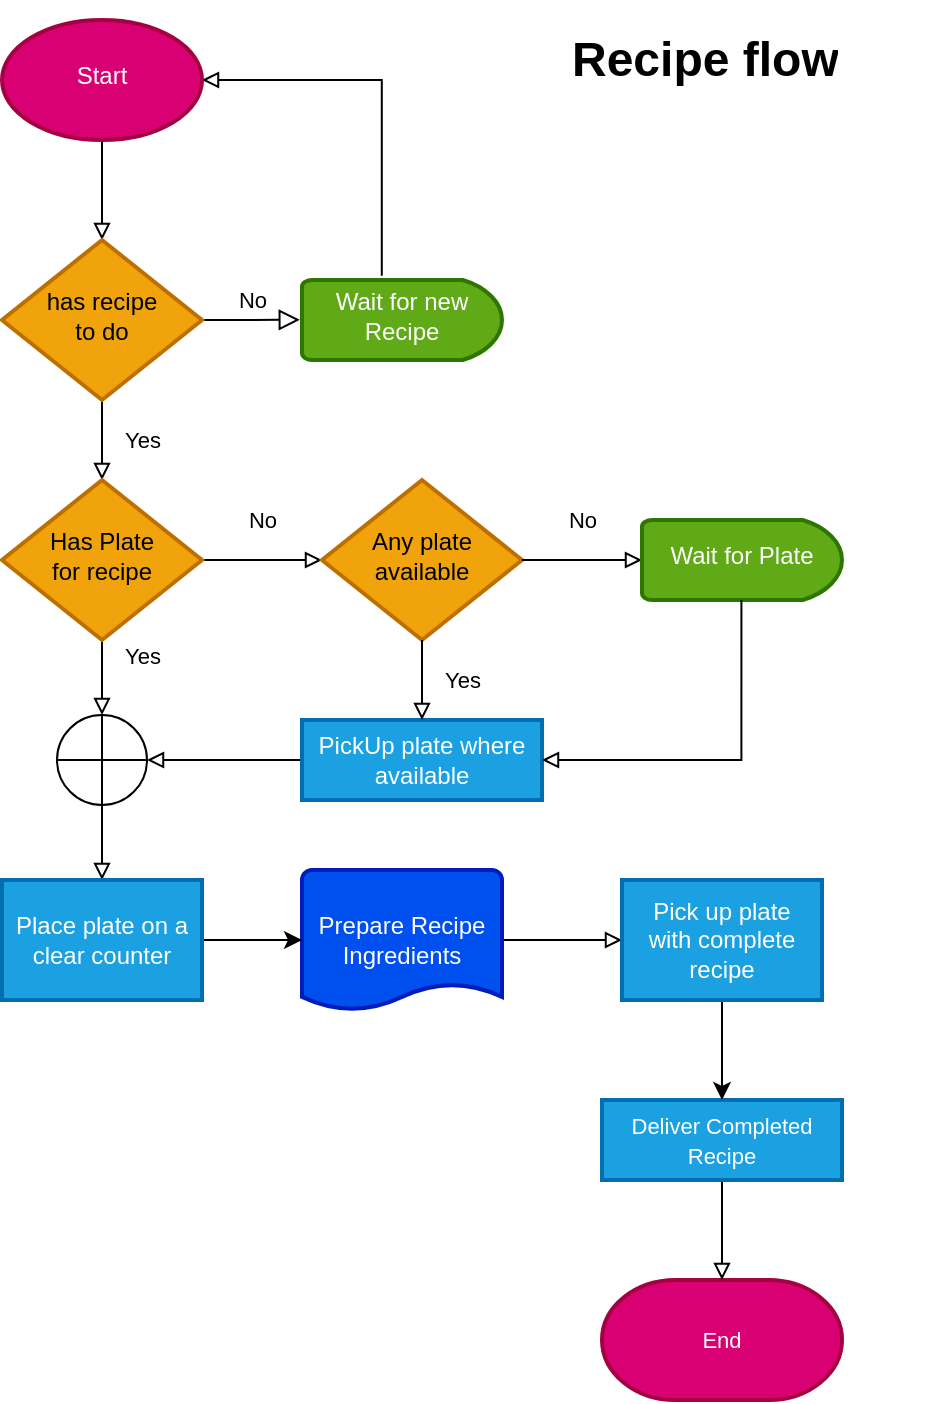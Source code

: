 <mxfile version="21.7.5" type="google" pages="3">
  <diagram id="C5RBs43oDa-KdzZeNtuy" name="recipe_flow">
    <mxGraphModel grid="1" page="1" gridSize="10" guides="1" tooltips="1" connect="1" arrows="1" fold="1" pageScale="1" pageWidth="827" pageHeight="1169" math="0" shadow="0">
      <root>
        <mxCell id="WIyWlLk6GJQsqaUBKTNV-0" />
        <mxCell id="WIyWlLk6GJQsqaUBKTNV-1" parent="WIyWlLk6GJQsqaUBKTNV-0" />
        <mxCell id="WIyWlLk6GJQsqaUBKTNV-2" value="" style="html=1;jettySize=auto;orthogonalLoop=1;fontSize=11;endArrow=block;endFill=0;strokeWidth=1;shadow=0;labelBackgroundColor=none;edgeStyle=orthogonalEdgeStyle;exitX=0.5;exitY=1;exitDx=0;exitDy=0;exitPerimeter=0;rounded=0;jumpStyle=none;jumpSize=6;" edge="1" parent="WIyWlLk6GJQsqaUBKTNV-1" source="5" target="WIyWlLk6GJQsqaUBKTNV-6">
          <mxGeometry relative="1" as="geometry">
            <mxPoint x="220" y="120" as="sourcePoint" />
          </mxGeometry>
        </mxCell>
        <mxCell id="WIyWlLk6GJQsqaUBKTNV-4" value="Yes" style="html=1;jettySize=auto;orthogonalLoop=1;fontSize=11;endArrow=block;endFill=0;strokeWidth=1;shadow=0;labelBackgroundColor=none;edgeStyle=orthogonalEdgeStyle;entryX=0.5;entryY=0;entryDx=0;entryDy=0;rounded=0;jumpStyle=none;jumpSize=6;" edge="1" parent="WIyWlLk6GJQsqaUBKTNV-1" source="WIyWlLk6GJQsqaUBKTNV-6" target="2">
          <mxGeometry y="20" relative="1" as="geometry">
            <mxPoint as="offset" />
            <mxPoint x="220" y="290" as="targetPoint" />
          </mxGeometry>
        </mxCell>
        <mxCell id="WIyWlLk6GJQsqaUBKTNV-5" value="No" style="edgeStyle=orthogonalEdgeStyle;rounded=0;html=1;jettySize=auto;orthogonalLoop=1;fontSize=11;endArrow=block;endFill=0;endSize=8;strokeWidth=1;shadow=0;labelBackgroundColor=none;entryX=-0.011;entryY=0.497;entryDx=0;entryDy=0;entryPerimeter=0;" edge="1" parent="WIyWlLk6GJQsqaUBKTNV-1" source="WIyWlLk6GJQsqaUBKTNV-6" target="6">
          <mxGeometry y="10" relative="1" as="geometry">
            <mxPoint as="offset" />
            <mxPoint x="320" y="210" as="targetPoint" />
          </mxGeometry>
        </mxCell>
        <mxCell id="WIyWlLk6GJQsqaUBKTNV-6" value="has recipe&lt;br&gt;to do" style="rhombus;whiteSpace=wrap;html=1;shadow=0;fontFamily=Helvetica;fontSize=12;align=center;strokeWidth=2;spacing=6;spacingTop=-4;fillColor=#f0a30a;fontColor=#000000;strokeColor=#BD7000;rounded=0;" vertex="1" parent="WIyWlLk6GJQsqaUBKTNV-1">
          <mxGeometry x="170" y="170" width="100" height="80" as="geometry" />
        </mxCell>
        <mxCell id="1" style="edgeStyle=orthogonalEdgeStyle;orthogonalLoop=1;jettySize=auto;html=1;entryX=1;entryY=0.5;entryDx=0;entryDy=0;entryPerimeter=0;labelBackgroundColor=none;endArrow=block;endFill=0;strokeWidth=1;shadow=0;exitX=0.399;exitY=-0.054;exitDx=0;exitDy=0;exitPerimeter=0;rounded=0;jumpStyle=none;jumpSize=6;" edge="1" parent="WIyWlLk6GJQsqaUBKTNV-1" source="6" target="5">
          <mxGeometry relative="1" as="geometry">
            <mxPoint x="420" y="140" as="sourcePoint" />
            <mxPoint x="220" y="140" as="targetPoint" />
            <Array as="points">
              <mxPoint x="360" y="90" />
            </Array>
          </mxGeometry>
        </mxCell>
        <mxCell id="WIyWlLk6GJQsqaUBKTNV-8" value="Yes" style="html=1;jettySize=auto;orthogonalLoop=1;fontSize=11;endArrow=block;endFill=0;strokeWidth=1;shadow=0;labelBackgroundColor=none;edgeStyle=orthogonalEdgeStyle;entryX=0.5;entryY=0;entryDx=0;entryDy=0;entryPerimeter=0;rounded=0;jumpStyle=none;jumpSize=6;startArrow=none;exitX=0.5;exitY=1;exitDx=0;exitDy=0;" edge="1" parent="WIyWlLk6GJQsqaUBKTNV-1" source="2" target="ZDK2ZaSmiAbwX3sLJAYU-26">
          <mxGeometry x="-0.6" y="20" relative="1" as="geometry">
            <mxPoint as="offset" />
            <mxPoint x="220" y="380" as="sourcePoint" />
            <mxPoint x="220" y="470" as="targetPoint" />
          </mxGeometry>
        </mxCell>
        <mxCell id="WIyWlLk6GJQsqaUBKTNV-9" value="No" style="edgeStyle=orthogonalEdgeStyle;html=1;jettySize=auto;orthogonalLoop=1;fontSize=11;endArrow=block;endFill=0;strokeWidth=1;shadow=0;labelBackgroundColor=none;exitX=1;exitY=0.5;exitDx=0;exitDy=0;entryX=0;entryY=0.5;entryDx=0;entryDy=0;rounded=0;jumpStyle=none;jumpSize=6;" edge="1" parent="WIyWlLk6GJQsqaUBKTNV-1" source="2" target="7">
          <mxGeometry y="20" relative="1" as="geometry">
            <mxPoint as="offset" />
            <mxPoint x="270" y="330" as="sourcePoint" />
            <mxPoint x="320" y="330" as="targetPoint" />
          </mxGeometry>
        </mxCell>
        <mxCell id="18" style="edgeStyle=orthogonalEdgeStyle;orthogonalLoop=1;jettySize=auto;html=1;shadow=0;labelBackgroundColor=none;strokeColor=default;strokeWidth=1;fontFamily=Helvetica;fontSize=11;fontColor=default;endArrow=block;endFill=0;rounded=0;jumpStyle=none;jumpSize=6;entryX=1;entryY=0.5;entryDx=0;entryDy=0;entryPerimeter=0;" edge="1" parent="WIyWlLk6GJQsqaUBKTNV-1" source="WIyWlLk6GJQsqaUBKTNV-12" target="ZDK2ZaSmiAbwX3sLJAYU-26">
          <mxGeometry relative="1" as="geometry">
            <mxPoint x="220" y="430" as="targetPoint" />
          </mxGeometry>
        </mxCell>
        <mxCell id="WIyWlLk6GJQsqaUBKTNV-12" value="PickUp plate where available" style="rounded=0;whiteSpace=wrap;html=1;fontSize=12;glass=0;strokeWidth=2;shadow=0;fillColor=#1ba1e2;fontColor=#ffffff;strokeColor=#006EAF;" vertex="1" parent="WIyWlLk6GJQsqaUBKTNV-1">
          <mxGeometry x="320" y="410" width="120" height="40" as="geometry" />
        </mxCell>
        <mxCell id="2" value="Has Plate &lt;br&gt;for recipe" style="rhombus;whiteSpace=wrap;html=1;shadow=0;fontFamily=Helvetica;fontSize=12;align=center;strokeWidth=2;spacing=6;spacingTop=-4;fillColor=#f0a30a;fontColor=#000000;strokeColor=#BD7000;rounded=0;" vertex="1" parent="WIyWlLk6GJQsqaUBKTNV-1">
          <mxGeometry x="170" y="290" width="100" height="80" as="geometry" />
        </mxCell>
        <mxCell id="5" value="Start" style="strokeWidth=2;html=1;shape=mxgraph.flowchart.start_1;whiteSpace=wrap;shadow=0;spacing=6;spacingTop=-4;fillColor=#d80073;fontColor=#ffffff;strokeColor=#A50040;rounded=0;" vertex="1" parent="WIyWlLk6GJQsqaUBKTNV-1">
          <mxGeometry x="170" y="60" width="100" height="60" as="geometry" />
        </mxCell>
        <mxCell id="6" value="Wait for new Recipe" style="strokeWidth=2;html=1;shape=mxgraph.flowchart.delay;whiteSpace=wrap;shadow=0;spacing=6;spacingTop=-4;fillColor=#60a917;fontColor=#ffffff;strokeColor=#2D7600;rounded=0;" vertex="1" parent="WIyWlLk6GJQsqaUBKTNV-1">
          <mxGeometry x="320" y="190" width="100" height="40" as="geometry" />
        </mxCell>
        <mxCell id="7" value="Any plate available" style="rhombus;whiteSpace=wrap;html=1;shadow=0;fontFamily=Helvetica;fontSize=12;align=center;strokeWidth=2;spacing=6;spacingTop=-4;fillColor=#f0a30a;fontColor=#000000;strokeColor=#BD7000;rounded=0;" vertex="1" parent="WIyWlLk6GJQsqaUBKTNV-1">
          <mxGeometry x="330" y="290" width="100" height="80" as="geometry" />
        </mxCell>
        <mxCell id="11" value="No" style="edgeStyle=orthogonalEdgeStyle;html=1;jettySize=auto;orthogonalLoop=1;fontSize=11;endArrow=block;endFill=0;strokeWidth=1;shadow=0;labelBackgroundColor=none;exitX=1;exitY=0.5;exitDx=0;exitDy=0;rounded=0;jumpStyle=none;jumpSize=6;" edge="1" parent="WIyWlLk6GJQsqaUBKTNV-1" source="7">
          <mxGeometry x="-0.008" y="-20" relative="1" as="geometry">
            <mxPoint x="20" y="-20" as="offset" />
            <mxPoint x="279.964" y="220.029" as="sourcePoint" />
            <mxPoint x="490" y="330" as="targetPoint" />
          </mxGeometry>
        </mxCell>
        <mxCell id="13" value="Wait for Plate" style="strokeWidth=2;html=1;shape=mxgraph.flowchart.delay;whiteSpace=wrap;shadow=0;spacing=6;spacingTop=-4;fillColor=#60a917;fontColor=#ffffff;strokeColor=#2D7600;rounded=0;" vertex="1" parent="WIyWlLk6GJQsqaUBKTNV-1">
          <mxGeometry x="490" y="310" width="100" height="40" as="geometry" />
        </mxCell>
        <mxCell id="15" value="Yes" style="html=1;jettySize=auto;orthogonalLoop=1;fontSize=11;endArrow=block;endFill=0;strokeWidth=1;shadow=0;labelBackgroundColor=none;edgeStyle=orthogonalEdgeStyle;entryX=0.5;entryY=0;entryDx=0;entryDy=0;exitX=0.5;exitY=1;exitDx=0;exitDy=0;rounded=0;jumpStyle=none;jumpSize=6;" edge="1" parent="WIyWlLk6GJQsqaUBKTNV-1" source="7" target="WIyWlLk6GJQsqaUBKTNV-12">
          <mxGeometry y="20" relative="1" as="geometry">
            <mxPoint as="offset" />
            <mxPoint x="230" y="260" as="sourcePoint" />
            <mxPoint x="230" y="300" as="targetPoint" />
          </mxGeometry>
        </mxCell>
        <mxCell id="16" value="" style="html=1;jettySize=auto;orthogonalLoop=1;fontSize=11;endArrow=block;endFill=0;strokeWidth=1;shadow=0;labelBackgroundColor=none;edgeStyle=orthogonalEdgeStyle;entryX=1;entryY=0.5;entryDx=0;entryDy=0;exitX=0.5;exitY=1;exitDx=0;exitDy=0;rounded=0;jumpStyle=none;jumpSize=6;" edge="1" parent="WIyWlLk6GJQsqaUBKTNV-1" target="WIyWlLk6GJQsqaUBKTNV-12">
          <mxGeometry y="20" relative="1" as="geometry">
            <mxPoint as="offset" />
            <mxPoint x="539.71" y="350" as="sourcePoint" />
            <mxPoint x="539.71" y="410" as="targetPoint" />
            <Array as="points">
              <mxPoint x="540" y="430" />
            </Array>
          </mxGeometry>
        </mxCell>
        <mxCell id="24" style="edgeStyle=orthogonalEdgeStyle;orthogonalLoop=1;jettySize=auto;html=1;shadow=0;labelBackgroundColor=none;strokeColor=default;strokeWidth=1;fontFamily=Helvetica;fontSize=11;fontColor=default;endArrow=block;endFill=0;entryX=0;entryY=0.5;entryDx=0;entryDy=0;exitX=1;exitY=0.5;exitDx=0;exitDy=0;exitPerimeter=0;rounded=0;jumpStyle=none;jumpSize=6;" edge="1" parent="WIyWlLk6GJQsqaUBKTNV-1" source="20" target="EdnQOHQlmu5iI9FzblsW-26">
          <mxGeometry relative="1" as="geometry">
            <mxPoint x="220" y="630" as="targetPoint" />
          </mxGeometry>
        </mxCell>
        <mxCell id="20" value="&lt;span style=&quot;color: rgb(255, 255, 255); font-family: Helvetica; font-size: 12px; font-style: normal; font-variant-ligatures: normal; font-variant-caps: normal; font-weight: 400; letter-spacing: normal; orphans: 2; text-align: center; text-indent: 0px; text-transform: none; widows: 2; word-spacing: 0px; -webkit-text-stroke-width: 0px; text-decoration-thickness: initial; text-decoration-style: initial; text-decoration-color: initial; float: none; display: inline !important;&quot;&gt;Prepare Recipe Ingredients&lt;/span&gt;" style="strokeWidth=2;html=1;shape=mxgraph.flowchart.document2;whiteSpace=wrap;size=0.187;fontFamily=Helvetica;fontSize=11;fillColor=#0050ef;strokeColor=#001DBC;fontColor=#ffffff;rounded=0;" vertex="1" parent="WIyWlLk6GJQsqaUBKTNV-1">
          <mxGeometry x="320" y="485" width="100" height="70" as="geometry" />
        </mxCell>
        <mxCell id="26" value="End" style="strokeWidth=2;html=1;shape=mxgraph.flowchart.terminator;whiteSpace=wrap;labelBackgroundColor=none;fontFamily=Helvetica;fontSize=11;fontColor=#ffffff;fillColor=#d80073;strokeColor=#A50040;rounded=0;" vertex="1" parent="WIyWlLk6GJQsqaUBKTNV-1">
          <mxGeometry x="470" y="690" width="120" height="60" as="geometry" />
        </mxCell>
        <mxCell id="ZDK2ZaSmiAbwX3sLJAYU-28" style="edgeStyle=orthogonalEdgeStyle;orthogonalLoop=1;jettySize=auto;html=1;entryX=0.5;entryY=0;entryDx=0;entryDy=0;labelBackgroundColor=none;endArrow=block;rounded=0;shadow=0;strokeWidth=1;endFill=0;" edge="1" parent="WIyWlLk6GJQsqaUBKTNV-1" source="ZDK2ZaSmiAbwX3sLJAYU-26" target="zxCdI5-D4cLqy-IDKFgt-26">
          <mxGeometry relative="1" as="geometry" />
        </mxCell>
        <mxCell id="ZDK2ZaSmiAbwX3sLJAYU-26" value="" style="verticalLabelPosition=bottom;verticalAlign=top;html=1;shape=mxgraph.flowchart.summing_function;" vertex="1" parent="WIyWlLk6GJQsqaUBKTNV-1">
          <mxGeometry x="197.5" y="407.5" width="45" height="45" as="geometry" />
        </mxCell>
        <mxCell id="oWLcWycp1kyX7rBGYOHc-27" style="edgeStyle=orthogonalEdgeStyle;shape=connector;rounded=0;jumpStyle=none;jumpSize=6;orthogonalLoop=1;jettySize=auto;html=1;entryX=0.5;entryY=0;entryDx=0;entryDy=0;entryPerimeter=0;shadow=0;labelBackgroundColor=none;strokeColor=default;strokeWidth=1;fontFamily=Helvetica;fontSize=12;fontColor=default;endArrow=block;endFill=0;" edge="1" parent="WIyWlLk6GJQsqaUBKTNV-1" source="oWLcWycp1kyX7rBGYOHc-26" target="26">
          <mxGeometry relative="1" as="geometry" />
        </mxCell>
        <mxCell id="oWLcWycp1kyX7rBGYOHc-26" value="&lt;span style=&quot;font-size: 11px;&quot;&gt;Deliver Completed Recipe&lt;/span&gt;" style="rounded=0;whiteSpace=wrap;html=1;fontSize=12;glass=0;strokeWidth=2;shadow=0;fillColor=#1ba1e2;fontColor=#ffffff;strokeColor=#006EAF;" vertex="1" parent="WIyWlLk6GJQsqaUBKTNV-1">
          <mxGeometry x="470" y="600" width="120" height="40" as="geometry" />
        </mxCell>
        <mxCell id="oWLcWycp1kyX7rBGYOHc-31" value="&lt;h1&gt;Recipe flow&lt;/h1&gt;" style="text;html=1;strokeColor=none;fillColor=none;spacing=5;spacingTop=-20;whiteSpace=wrap;overflow=hidden;rounded=0;fontFamily=Helvetica;fontSize=12;fontColor=default;" vertex="1" parent="WIyWlLk6GJQsqaUBKTNV-1">
          <mxGeometry x="450" y="60" width="190" height="120" as="geometry" />
        </mxCell>
        <mxCell id="zxCdI5-D4cLqy-IDKFgt-27" style="edgeStyle=orthogonalEdgeStyle;rounded=0;orthogonalLoop=1;jettySize=auto;html=1;entryX=0;entryY=0.5;entryDx=0;entryDy=0;entryPerimeter=0;" edge="1" parent="WIyWlLk6GJQsqaUBKTNV-1" source="zxCdI5-D4cLqy-IDKFgt-26" target="20">
          <mxGeometry relative="1" as="geometry" />
        </mxCell>
        <mxCell id="zxCdI5-D4cLqy-IDKFgt-26" value="Place plate on a clear counter" style="rounded=0;whiteSpace=wrap;html=1;absoluteArcSize=1;arcSize=14;strokeWidth=2;fontFamily=Helvetica;fontSize=12;fontColor=#ffffff;fillColor=#1ba1e2;strokeColor=#006EAF;" vertex="1" parent="WIyWlLk6GJQsqaUBKTNV-1">
          <mxGeometry x="170" y="490" width="100" height="60" as="geometry" />
        </mxCell>
        <mxCell id="EdnQOHQlmu5iI9FzblsW-27" style="edgeStyle=orthogonalEdgeStyle;rounded=0;orthogonalLoop=1;jettySize=auto;html=1;exitX=0.5;exitY=1;exitDx=0;exitDy=0;entryX=0.5;entryY=0;entryDx=0;entryDy=0;" edge="1" parent="WIyWlLk6GJQsqaUBKTNV-1" source="EdnQOHQlmu5iI9FzblsW-26" target="oWLcWycp1kyX7rBGYOHc-26">
          <mxGeometry relative="1" as="geometry" />
        </mxCell>
        <mxCell id="EdnQOHQlmu5iI9FzblsW-26" value="Pick up plate&lt;br&gt;with complete recipe" style="rounded=0;whiteSpace=wrap;html=1;absoluteArcSize=1;arcSize=14;strokeWidth=2;fontFamily=Helvetica;fontSize=12;fontColor=#ffffff;fillColor=#1ba1e2;strokeColor=#006EAF;" vertex="1" parent="WIyWlLk6GJQsqaUBKTNV-1">
          <mxGeometry x="480" y="490" width="100" height="60" as="geometry" />
        </mxCell>
      </root>
    </mxGraphModel>
  </diagram>
  <diagram id="vrp4lsvUr8qLl3UksQ4C" name="prepare_recipe_ingredients">
    <mxGraphModel grid="1" page="1" gridSize="10" guides="1" tooltips="1" connect="1" arrows="1" fold="1" pageScale="1" pageWidth="850" pageHeight="1100" math="0" shadow="0">
      <root>
        <mxCell id="0" />
        <mxCell id="1" parent="0" />
        <mxCell id="BLAmx-ZhUNznUgMC7xiz-1" value="&lt;font style=&quot;font-size: 12px;&quot;&gt;Start&lt;/font&gt;" style="strokeWidth=2;html=1;shape=mxgraph.flowchart.start_1;whiteSpace=wrap;fontFamily=Helvetica;fontSize=11;fontColor=#ffffff;fillColor=#d80073;strokeColor=#A50040;" vertex="1" parent="1">
          <mxGeometry x="230" y="50" width="100" height="70" as="geometry" />
        </mxCell>
        <mxCell id="BLAmx-ZhUNznUgMC7xiz-2" style="edgeStyle=orthogonalEdgeStyle;shape=connector;rounded=0;jumpStyle=none;jumpSize=6;orthogonalLoop=1;jettySize=auto;html=1;shadow=0;labelBackgroundColor=none;strokeColor=default;strokeWidth=1;fontFamily=Helvetica;fontSize=12;fontColor=default;endArrow=block;endFill=0;" edge="1" parent="1" source="BLAmx-ZhUNznUgMC7xiz-4">
          <mxGeometry relative="1" as="geometry">
            <mxPoint x="280" y="320" as="targetPoint" />
          </mxGeometry>
        </mxCell>
        <mxCell id="BLAmx-ZhUNznUgMC7xiz-3" value="Yes" style="edgeLabel;html=1;align=center;verticalAlign=middle;resizable=0;points=[];fontSize=12;fontFamily=Helvetica;fontColor=default;" connectable="0" vertex="1" parent="BLAmx-ZhUNznUgMC7xiz-2">
          <mxGeometry x="0.139" y="2" relative="1" as="geometry">
            <mxPoint x="16" y="-6" as="offset" />
          </mxGeometry>
        </mxCell>
        <mxCell id="BLAmx-ZhUNznUgMC7xiz-4" value="Recipe needs other Ingredients" style="strokeWidth=2;html=1;shape=mxgraph.flowchart.decision;whiteSpace=wrap;fontFamily=Helvetica;fontSize=12;fontColor=#000000;fillColor=#f0a30a;strokeColor=#BD7000;" vertex="1" parent="1">
          <mxGeometry x="200" y="190" width="160" height="80" as="geometry" />
        </mxCell>
        <mxCell id="BLAmx-ZhUNznUgMC7xiz-5" style="edgeStyle=orthogonalEdgeStyle;shape=connector;rounded=0;jumpStyle=none;jumpSize=6;orthogonalLoop=1;jettySize=auto;html=1;entryX=0.5;entryY=0;entryDx=0;entryDy=0;entryPerimeter=0;shadow=0;labelBackgroundColor=none;strokeColor=default;strokeWidth=1;fontFamily=Helvetica;fontSize=12;fontColor=default;endArrow=block;endFill=0;exitX=0.5;exitY=1;exitDx=0;exitDy=0;exitPerimeter=0;" edge="1" parent="1" source="BLAmx-ZhUNznUgMC7xiz-1" target="BLAmx-ZhUNznUgMC7xiz-4">
          <mxGeometry relative="1" as="geometry">
            <mxPoint x="280" y="130" as="sourcePoint" />
          </mxGeometry>
        </mxCell>
        <mxCell id="BLAmx-ZhUNznUgMC7xiz-6" style="edgeStyle=orthogonalEdgeStyle;shape=connector;rounded=0;jumpStyle=none;jumpSize=6;orthogonalLoop=1;jettySize=auto;html=1;shadow=0;labelBackgroundColor=none;strokeColor=default;strokeWidth=1;fontFamily=Helvetica;fontSize=12;fontColor=default;endArrow=block;endFill=0;exitX=0;exitY=0.5;exitDx=0;exitDy=0;exitPerimeter=0;entryX=1;entryY=0.5;entryDx=0;entryDy=0;entryPerimeter=0;" edge="1" parent="1" source="BLAmx-ZhUNznUgMC7xiz-4" target="BLAmx-ZhUNznUgMC7xiz-8">
          <mxGeometry relative="1" as="geometry">
            <mxPoint x="290" y="280" as="sourcePoint" />
            <mxPoint x="140" y="230" as="targetPoint" />
          </mxGeometry>
        </mxCell>
        <mxCell id="BLAmx-ZhUNznUgMC7xiz-7" value="No" style="edgeLabel;html=1;align=center;verticalAlign=middle;resizable=0;points=[];fontSize=12;fontFamily=Helvetica;fontColor=default;" connectable="0" vertex="1" parent="BLAmx-ZhUNznUgMC7xiz-6">
          <mxGeometry x="0.139" y="2" relative="1" as="geometry">
            <mxPoint x="4" y="-12" as="offset" />
          </mxGeometry>
        </mxCell>
        <mxCell id="BLAmx-ZhUNznUgMC7xiz-8" value="End" style="strokeWidth=2;html=1;shape=mxgraph.flowchart.terminator;whiteSpace=wrap;rounded=0;fontFamily=Helvetica;fontSize=12;fontColor=#ffffff;fillColor=#d80073;strokeColor=#A50040;" vertex="1" parent="1">
          <mxGeometry x="40" y="200" width="100" height="60" as="geometry" />
        </mxCell>
        <mxCell id="BLAmx-ZhUNznUgMC7xiz-9" style="edgeStyle=orthogonalEdgeStyle;shape=connector;rounded=0;jumpStyle=none;jumpSize=6;orthogonalLoop=1;jettySize=auto;html=1;entryX=0;entryY=0.5;entryDx=0;entryDy=0;shadow=0;labelBackgroundColor=none;strokeColor=default;strokeWidth=1;fontFamily=Helvetica;fontSize=12;fontColor=default;endArrow=block;endFill=0;" edge="1" parent="1" source="BLAmx-ZhUNznUgMC7xiz-11" target="BLAmx-ZhUNznUgMC7xiz-15">
          <mxGeometry relative="1" as="geometry" />
        </mxCell>
        <mxCell id="BLAmx-ZhUNznUgMC7xiz-10" value="No" style="edgeLabel;html=1;align=center;verticalAlign=middle;resizable=0;points=[];fontSize=12;fontFamily=Helvetica;fontColor=default;" connectable="0" vertex="1" parent="BLAmx-ZhUNznUgMC7xiz-9">
          <mxGeometry x="-0.353" relative="1" as="geometry">
            <mxPoint x="4" y="-15" as="offset" />
          </mxGeometry>
        </mxCell>
        <mxCell id="BLAmx-ZhUNznUgMC7xiz-11" value="ingredient needs processing" style="strokeWidth=2;html=1;shape=mxgraph.flowchart.decision;whiteSpace=wrap;rounded=0;fontFamily=Helvetica;fontSize=12;fontColor=#000000;fillColor=#f0a30a;strokeColor=#BD7000;" vertex="1" parent="1">
          <mxGeometry x="220" y="320" width="120" height="90" as="geometry" />
        </mxCell>
        <mxCell id="BLAmx-ZhUNznUgMC7xiz-12" style="edgeStyle=orthogonalEdgeStyle;shape=connector;rounded=0;jumpStyle=none;jumpSize=6;orthogonalLoop=1;jettySize=auto;html=1;entryX=1;entryY=0.5;entryDx=0;entryDy=0;entryPerimeter=0;shadow=0;labelBackgroundColor=none;strokeColor=default;strokeWidth=1;fontFamily=Helvetica;fontSize=12;fontColor=default;endArrow=block;endFill=0;" edge="1" parent="1" source="BLAmx-ZhUNznUgMC7xiz-13" target="BLAmx-ZhUNznUgMC7xiz-4">
          <mxGeometry relative="1" as="geometry" />
        </mxCell>
        <mxCell id="BLAmx-ZhUNznUgMC7xiz-13" value="Add final Ingredient &lt;br&gt;to the plate" style="rounded=0;whiteSpace=wrap;html=1;absoluteArcSize=1;arcSize=14;strokeWidth=2;fontFamily=Helvetica;fontSize=12;fontColor=#ffffff;fillColor=#1ba1e2;strokeColor=#006EAF;" vertex="1" parent="1">
          <mxGeometry x="400" y="200" width="100" height="60" as="geometry" />
        </mxCell>
        <mxCell id="BLAmx-ZhUNznUgMC7xiz-14" style="edgeStyle=orthogonalEdgeStyle;shape=connector;rounded=0;jumpStyle=none;jumpSize=6;orthogonalLoop=1;jettySize=auto;html=1;entryX=0.443;entryY=1.03;entryDx=0;entryDy=0;entryPerimeter=0;shadow=0;labelBackgroundColor=none;strokeColor=default;strokeWidth=1;fontFamily=Helvetica;fontSize=12;fontColor=default;endArrow=block;endFill=0;" edge="1" parent="1" source="BLAmx-ZhUNznUgMC7xiz-15" target="BLAmx-ZhUNznUgMC7xiz-13">
          <mxGeometry relative="1" as="geometry" />
        </mxCell>
        <mxCell id="BLAmx-ZhUNznUgMC7xiz-15" value="Pick up final ingredient from container" style="rounded=0;whiteSpace=wrap;html=1;absoluteArcSize=1;arcSize=14;strokeWidth=2;fontFamily=Helvetica;fontSize=12;fontColor=#ffffff;fillColor=#1ba1e2;strokeColor=#006EAF;" vertex="1" parent="1">
          <mxGeometry x="390" y="335" width="110" height="60" as="geometry" />
        </mxCell>
        <mxCell id="BLAmx-ZhUNznUgMC7xiz-16" style="edgeStyle=orthogonalEdgeStyle;shape=connector;rounded=0;jumpStyle=none;jumpSize=6;orthogonalLoop=1;jettySize=auto;html=1;exitX=0.5;exitY=1;exitDx=0;exitDy=0;exitPerimeter=0;shadow=0;labelBackgroundColor=none;strokeColor=default;strokeWidth=1;fontFamily=Helvetica;fontSize=12;fontColor=default;endArrow=block;endFill=0;entryX=0.5;entryY=0;entryDx=0;entryDy=0;entryPerimeter=0;" edge="1" parent="1" source="BLAmx-ZhUNznUgMC7xiz-11" target="BLAmx-ZhUNznUgMC7xiz-20">
          <mxGeometry relative="1" as="geometry">
            <mxPoint x="220" y="365" as="sourcePoint" />
            <mxPoint x="150" y="365" as="targetPoint" />
          </mxGeometry>
        </mxCell>
        <mxCell id="BLAmx-ZhUNznUgMC7xiz-17" value="Yes" style="edgeLabel;html=1;align=center;verticalAlign=middle;resizable=0;points=[];fontSize=12;fontFamily=Helvetica;fontColor=default;" connectable="0" vertex="1" parent="BLAmx-ZhUNznUgMC7xiz-16">
          <mxGeometry x="-0.194" y="1" relative="1" as="geometry">
            <mxPoint x="19" y="-4" as="offset" />
          </mxGeometry>
        </mxCell>
        <mxCell id="BLAmx-ZhUNznUgMC7xiz-18" style="edgeStyle=orthogonalEdgeStyle;shape=connector;rounded=0;jumpStyle=none;jumpSize=6;orthogonalLoop=1;jettySize=auto;html=1;entryX=0.5;entryY=0;entryDx=0;entryDy=0;entryPerimeter=0;shadow=0;labelBackgroundColor=none;strokeColor=default;strokeWidth=1;fontFamily=Helvetica;fontSize=12;fontColor=default;endArrow=block;endFill=0;" edge="1" parent="1" source="BLAmx-ZhUNznUgMC7xiz-20" target="BLAmx-ZhUNznUgMC7xiz-31">
          <mxGeometry relative="1" as="geometry" />
        </mxCell>
        <mxCell id="BLAmx-ZhUNznUgMC7xiz-19" value="No" style="edgeLabel;html=1;align=center;verticalAlign=middle;resizable=0;points=[];fontSize=12;fontFamily=Helvetica;fontColor=default;" connectable="0" vertex="1" parent="BLAmx-ZhUNznUgMC7xiz-18">
          <mxGeometry x="0.254" y="-1" relative="1" as="geometry">
            <mxPoint x="21" y="-14" as="offset" />
          </mxGeometry>
        </mxCell>
        <mxCell id="BLAmx-ZhUNznUgMC7xiz-20" value="ingredient needs cooking" style="strokeWidth=2;html=1;shape=mxgraph.flowchart.decision;whiteSpace=wrap;rounded=0;fontFamily=Helvetica;fontSize=12;fontColor=#000000;fillColor=#f0a30a;strokeColor=#BD7000;" vertex="1" parent="1">
          <mxGeometry x="220" y="470" width="120" height="90" as="geometry" />
        </mxCell>
        <mxCell id="BLAmx-ZhUNznUgMC7xiz-21" style="edgeStyle=orthogonalEdgeStyle;shape=connector;rounded=0;jumpStyle=none;jumpSize=6;orthogonalLoop=1;jettySize=auto;html=1;exitX=1;exitY=0.5;exitDx=0;exitDy=0;exitPerimeter=0;shadow=0;labelBackgroundColor=none;strokeColor=default;strokeWidth=1;fontFamily=Helvetica;fontSize=12;fontColor=default;endArrow=block;endFill=0;entryX=0;entryY=0.5;entryDx=0;entryDy=0;" edge="1" parent="1" source="BLAmx-ZhUNznUgMC7xiz-20" target="BLAmx-ZhUNznUgMC7xiz-24">
          <mxGeometry relative="1" as="geometry">
            <mxPoint x="290" y="420" as="sourcePoint" />
            <mxPoint x="390" y="515" as="targetPoint" />
          </mxGeometry>
        </mxCell>
        <mxCell id="BLAmx-ZhUNznUgMC7xiz-22" value="Yes" style="edgeLabel;html=1;align=center;verticalAlign=middle;resizable=0;points=[];fontSize=12;fontFamily=Helvetica;fontColor=default;" connectable="0" vertex="1" parent="BLAmx-ZhUNznUgMC7xiz-21">
          <mxGeometry x="-0.194" y="1" relative="1" as="geometry">
            <mxPoint y="-14" as="offset" />
          </mxGeometry>
        </mxCell>
        <mxCell id="BLAmx-ZhUNznUgMC7xiz-23" style="edgeStyle=orthogonalEdgeStyle;shape=connector;rounded=0;jumpStyle=none;jumpSize=6;orthogonalLoop=1;jettySize=auto;html=1;shadow=0;labelBackgroundColor=none;strokeColor=default;strokeWidth=1;fontFamily=Helvetica;fontSize=12;fontColor=default;endArrow=block;endFill=0;" edge="1" parent="1" source="BLAmx-ZhUNznUgMC7xiz-24" target="BLAmx-ZhUNznUgMC7xiz-26">
          <mxGeometry relative="1" as="geometry" />
        </mxCell>
        <mxCell id="BLAmx-ZhUNznUgMC7xiz-24" value="Pick up base ingredient from container" style="rounded=0;whiteSpace=wrap;html=1;absoluteArcSize=1;arcSize=14;strokeWidth=2;fontFamily=Helvetica;fontSize=12;fontColor=#ffffff;fillColor=#1ba1e2;strokeColor=#006EAF;" vertex="1" parent="1">
          <mxGeometry x="390" y="485" width="110" height="60" as="geometry" />
        </mxCell>
        <mxCell id="BLAmx-ZhUNznUgMC7xiz-25" style="edgeStyle=orthogonalEdgeStyle;shape=connector;rounded=0;jumpStyle=none;jumpSize=6;orthogonalLoop=1;jettySize=auto;html=1;shadow=0;labelBackgroundColor=none;strokeColor=default;strokeWidth=1;fontFamily=Helvetica;fontSize=12;fontColor=default;endArrow=block;endFill=0;entryX=0;entryY=0.5;entryDx=0;entryDy=0;entryPerimeter=0;" edge="1" parent="1" source="BLAmx-ZhUNznUgMC7xiz-26" target="BLAmx-ZhUNznUgMC7xiz-28">
          <mxGeometry relative="1" as="geometry">
            <mxPoint x="445" y="670" as="targetPoint" />
          </mxGeometry>
        </mxCell>
        <mxCell id="BLAmx-ZhUNznUgMC7xiz-26" value="Place base ingredient on stove" style="rounded=0;whiteSpace=wrap;html=1;absoluteArcSize=1;arcSize=14;strokeWidth=2;fontFamily=Helvetica;fontSize=12;fontColor=#ffffff;fillColor=#1ba1e2;strokeColor=#006EAF;" vertex="1" parent="1">
          <mxGeometry x="540" y="485" width="110" height="60" as="geometry" />
        </mxCell>
        <mxCell id="BLAmx-ZhUNznUgMC7xiz-27" style="edgeStyle=orthogonalEdgeStyle;shape=connector;rounded=0;jumpStyle=none;jumpSize=6;orthogonalLoop=1;jettySize=auto;html=1;entryX=0;entryY=0.5;entryDx=0;entryDy=0;shadow=0;labelBackgroundColor=none;strokeColor=default;strokeWidth=1;fontFamily=Helvetica;fontSize=12;fontColor=default;endArrow=block;endFill=0;" edge="1" parent="1" source="BLAmx-ZhUNznUgMC7xiz-28" target="BLAmx-ZhUNznUgMC7xiz-30">
          <mxGeometry relative="1" as="geometry" />
        </mxCell>
        <mxCell id="BLAmx-ZhUNznUgMC7xiz-28" value="Wait for base ingredient to cook" style="strokeWidth=2;html=1;shape=mxgraph.flowchart.delay;whiteSpace=wrap;rounded=0;fontFamily=Helvetica;fontSize=12;fontColor=#ffffff;fillColor=#60a917;strokeColor=#2D7600;" vertex="1" parent="1">
          <mxGeometry x="680" y="485" width="110" height="60" as="geometry" />
        </mxCell>
        <mxCell id="BLAmx-ZhUNznUgMC7xiz-29" style="edgeStyle=orthogonalEdgeStyle;shape=connector;rounded=0;jumpStyle=none;jumpSize=6;orthogonalLoop=1;jettySize=auto;html=1;entryX=0;entryY=0.5;entryDx=0;entryDy=0;entryPerimeter=0;shadow=0;labelBackgroundColor=none;strokeColor=default;strokeWidth=1;fontFamily=Helvetica;fontSize=12;fontColor=default;endArrow=block;endFill=0;" edge="1" parent="1" source="BLAmx-ZhUNznUgMC7xiz-30" target="BLAmx-ZhUNznUgMC7xiz-45">
          <mxGeometry relative="1" as="geometry" />
        </mxCell>
        <mxCell id="BLAmx-ZhUNznUgMC7xiz-30" value="Pick up final ingredient from stove" style="rounded=0;whiteSpace=wrap;html=1;absoluteArcSize=1;arcSize=14;strokeWidth=2;fontFamily=Helvetica;fontSize=12;fontColor=#ffffff;fillColor=#1ba1e2;strokeColor=#006EAF;" vertex="1" parent="1">
          <mxGeometry x="820" y="485" width="110" height="60" as="geometry" />
        </mxCell>
        <mxCell id="BLAmx-ZhUNznUgMC7xiz-31" value="ingredient needs cutting" style="strokeWidth=2;html=1;shape=mxgraph.flowchart.decision;whiteSpace=wrap;rounded=0;fontFamily=Helvetica;fontSize=12;fontColor=#000000;fillColor=#f0a30a;strokeColor=#BD7000;" vertex="1" parent="1">
          <mxGeometry x="220" y="630" width="120" height="90" as="geometry" />
        </mxCell>
        <mxCell id="BLAmx-ZhUNznUgMC7xiz-32" style="edgeStyle=orthogonalEdgeStyle;shape=connector;rounded=0;jumpStyle=none;jumpSize=6;orthogonalLoop=1;jettySize=auto;html=1;exitX=1;exitY=0.5;exitDx=0;exitDy=0;exitPerimeter=0;shadow=0;labelBackgroundColor=none;strokeColor=default;strokeWidth=1;fontFamily=Helvetica;fontSize=12;fontColor=default;endArrow=block;endFill=0;entryX=0;entryY=0.5;entryDx=0;entryDy=0;" edge="1" parent="1" source="BLAmx-ZhUNznUgMC7xiz-31" target="BLAmx-ZhUNznUgMC7xiz-35">
          <mxGeometry relative="1" as="geometry">
            <mxPoint x="290" y="580" as="sourcePoint" />
            <mxPoint x="390" y="675" as="targetPoint" />
          </mxGeometry>
        </mxCell>
        <mxCell id="BLAmx-ZhUNznUgMC7xiz-33" value="Yes" style="edgeLabel;html=1;align=center;verticalAlign=middle;resizable=0;points=[];fontSize=12;fontFamily=Helvetica;fontColor=default;" connectable="0" vertex="1" parent="BLAmx-ZhUNznUgMC7xiz-32">
          <mxGeometry x="-0.194" y="1" relative="1" as="geometry">
            <mxPoint y="-14" as="offset" />
          </mxGeometry>
        </mxCell>
        <mxCell id="BLAmx-ZhUNznUgMC7xiz-34" style="edgeStyle=orthogonalEdgeStyle;shape=connector;rounded=0;jumpStyle=none;jumpSize=6;orthogonalLoop=1;jettySize=auto;html=1;shadow=0;labelBackgroundColor=none;strokeColor=default;strokeWidth=1;fontFamily=Helvetica;fontSize=12;fontColor=default;endArrow=block;endFill=0;" edge="1" parent="1" source="BLAmx-ZhUNznUgMC7xiz-35" target="BLAmx-ZhUNznUgMC7xiz-37">
          <mxGeometry relative="1" as="geometry" />
        </mxCell>
        <mxCell id="BLAmx-ZhUNznUgMC7xiz-35" value="Pick up base ingredient from container" style="rounded=0;whiteSpace=wrap;html=1;absoluteArcSize=1;arcSize=14;strokeWidth=2;fontFamily=Helvetica;fontSize=12;fontColor=#ffffff;fillColor=#1ba1e2;strokeColor=#006EAF;" vertex="1" parent="1">
          <mxGeometry x="390" y="645" width="110" height="60" as="geometry" />
        </mxCell>
        <mxCell id="BLAmx-ZhUNznUgMC7xiz-36" style="edgeStyle=orthogonalEdgeStyle;shape=connector;rounded=0;jumpStyle=none;jumpSize=6;orthogonalLoop=1;jettySize=auto;html=1;shadow=0;labelBackgroundColor=none;strokeColor=default;strokeWidth=1;fontFamily=Helvetica;fontSize=12;fontColor=default;endArrow=block;endFill=0;entryX=0;entryY=0.5;entryDx=0;entryDy=0;entryPerimeter=0;" edge="1" parent="1" source="BLAmx-ZhUNznUgMC7xiz-37">
          <mxGeometry relative="1" as="geometry">
            <mxPoint x="680" y="675" as="targetPoint" />
          </mxGeometry>
        </mxCell>
        <mxCell id="BLAmx-ZhUNznUgMC7xiz-37" value="Place base ingredient on cutting counter" style="rounded=0;whiteSpace=wrap;html=1;absoluteArcSize=1;arcSize=14;strokeWidth=2;fontFamily=Helvetica;fontSize=12;fontColor=#ffffff;fillColor=#1ba1e2;strokeColor=#006EAF;" vertex="1" parent="1">
          <mxGeometry x="540" y="645" width="110" height="60" as="geometry" />
        </mxCell>
        <mxCell id="BLAmx-ZhUNznUgMC7xiz-38" style="edgeStyle=orthogonalEdgeStyle;shape=connector;rounded=0;jumpStyle=none;jumpSize=6;orthogonalLoop=1;jettySize=auto;html=1;entryX=0;entryY=0.5;entryDx=0;entryDy=0;shadow=0;labelBackgroundColor=none;strokeColor=default;strokeWidth=1;fontFamily=Helvetica;fontSize=12;fontColor=default;endArrow=block;endFill=0;" edge="1" parent="1" target="BLAmx-ZhUNznUgMC7xiz-40">
          <mxGeometry relative="1" as="geometry">
            <mxPoint x="790" y="675" as="sourcePoint" />
          </mxGeometry>
        </mxCell>
        <mxCell id="BLAmx-ZhUNznUgMC7xiz-39" style="edgeStyle=orthogonalEdgeStyle;shape=connector;rounded=0;jumpStyle=none;jumpSize=6;orthogonalLoop=1;jettySize=auto;html=1;exitX=1;exitY=0.5;exitDx=0;exitDy=0;entryX=0.5;entryY=1;entryDx=0;entryDy=0;entryPerimeter=0;shadow=0;labelBackgroundColor=none;strokeColor=default;strokeWidth=1;fontFamily=Helvetica;fontSize=12;fontColor=default;endArrow=block;endFill=0;" edge="1" parent="1" source="BLAmx-ZhUNznUgMC7xiz-40" target="BLAmx-ZhUNznUgMC7xiz-45">
          <mxGeometry relative="1" as="geometry" />
        </mxCell>
        <mxCell id="BLAmx-ZhUNznUgMC7xiz-40" value="Pick up final ingredient from cutting counter" style="rounded=0;whiteSpace=wrap;html=1;absoluteArcSize=1;arcSize=14;strokeWidth=2;fontFamily=Helvetica;fontSize=12;fontColor=#ffffff;fillColor=#1ba1e2;strokeColor=#006EAF;" vertex="1" parent="1">
          <mxGeometry x="820" y="645" width="110" height="60" as="geometry" />
        </mxCell>
        <mxCell id="BLAmx-ZhUNznUgMC7xiz-41" style="edgeStyle=orthogonalEdgeStyle;shape=connector;rounded=0;jumpStyle=none;jumpSize=6;orthogonalLoop=1;jettySize=auto;html=1;shadow=0;labelBackgroundColor=none;strokeColor=default;strokeWidth=1;fontFamily=Helvetica;fontSize=12;fontColor=default;endArrow=block;endFill=0;exitX=0;exitY=0.5;exitDx=0;exitDy=0;exitPerimeter=0;entryX=1;entryY=0.5;entryDx=0;entryDy=0;entryPerimeter=0;" edge="1" parent="1" source="BLAmx-ZhUNznUgMC7xiz-31" target="BLAmx-ZhUNznUgMC7xiz-43">
          <mxGeometry relative="1" as="geometry">
            <mxPoint x="290" y="570" as="sourcePoint" />
            <mxPoint x="280" y="780" as="targetPoint" />
          </mxGeometry>
        </mxCell>
        <mxCell id="BLAmx-ZhUNznUgMC7xiz-42" value="No" style="edgeLabel;html=1;align=center;verticalAlign=middle;resizable=0;points=[];fontSize=12;fontFamily=Helvetica;fontColor=default;" connectable="0" vertex="1" parent="BLAmx-ZhUNznUgMC7xiz-41">
          <mxGeometry x="0.254" y="-1" relative="1" as="geometry">
            <mxPoint x="21" y="-14" as="offset" />
          </mxGeometry>
        </mxCell>
        <mxCell id="BLAmx-ZhUNznUgMC7xiz-43" value="Abort, Error" style="strokeWidth=2;html=1;shape=mxgraph.flowchart.terminator;whiteSpace=wrap;rounded=0;fontFamily=Helvetica;fontSize=12;fontColor=#ffffff;fillColor=#d80073;strokeColor=#A50040;" vertex="1" parent="1">
          <mxGeometry x="40" y="645" width="100" height="60" as="geometry" />
        </mxCell>
        <mxCell id="BLAmx-ZhUNznUgMC7xiz-44" style="edgeStyle=orthogonalEdgeStyle;shape=connector;rounded=0;jumpStyle=none;jumpSize=6;orthogonalLoop=1;jettySize=auto;html=1;entryX=1;entryY=0.5;entryDx=0;entryDy=0;shadow=0;labelBackgroundColor=none;strokeColor=default;strokeWidth=1;fontFamily=Helvetica;fontSize=12;fontColor=default;endArrow=block;endFill=0;" edge="1" parent="1" source="BLAmx-ZhUNznUgMC7xiz-45" target="BLAmx-ZhUNznUgMC7xiz-13">
          <mxGeometry relative="1" as="geometry">
            <Array as="points">
              <mxPoint x="1000" y="230" />
            </Array>
          </mxGeometry>
        </mxCell>
        <mxCell id="BLAmx-ZhUNznUgMC7xiz-45" value="" style="verticalLabelPosition=bottom;verticalAlign=top;html=1;shape=mxgraph.flowchart.summing_function;rounded=0;fontFamily=Helvetica;fontSize=12;fontColor=default;" vertex="1" parent="1">
          <mxGeometry x="970" y="485" width="60" height="60" as="geometry" />
        </mxCell>
        <mxCell id="BLAmx-ZhUNznUgMC7xiz-46" value="Cut base ingredient" style="rounded=0;whiteSpace=wrap;html=1;absoluteArcSize=1;arcSize=14;strokeWidth=2;fontFamily=Helvetica;fontSize=12;fontColor=#ffffff;fillColor=#1ba1e2;strokeColor=#006EAF;" vertex="1" parent="1">
          <mxGeometry x="680" y="645" width="110" height="60" as="geometry" />
        </mxCell>
        <mxCell id="BLAmx-ZhUNznUgMC7xiz-47" value="&lt;h1&gt;Recipe ingredients flow&lt;/h1&gt;" style="text;html=1;strokeColor=none;fillColor=none;spacing=5;spacingTop=-20;whiteSpace=wrap;overflow=hidden;rounded=0;fontFamily=Helvetica;fontSize=12;fontColor=default;" vertex="1" parent="1">
          <mxGeometry x="400" y="40" width="310" height="50" as="geometry" />
        </mxCell>
      </root>
    </mxGraphModel>
  </diagram>
  <diagram id="eLgJ1QEGmkpfTIIrLmU9" name="combined">
    <mxGraphModel grid="1" page="1" gridSize="10" guides="1" tooltips="1" connect="1" arrows="1" fold="1" pageScale="1" pageWidth="850" pageHeight="1100" math="0" shadow="0">
      <root>
        <mxCell id="0" />
        <mxCell id="1" parent="0" />
        <mxCell id="qmFnf9-849JERfV-ilKU-1" value="" style="html=1;jettySize=auto;orthogonalLoop=1;fontSize=11;endArrow=block;endFill=0;strokeWidth=1;shadow=0;labelBackgroundColor=none;edgeStyle=orthogonalEdgeStyle;exitX=0.5;exitY=1;exitDx=0;exitDy=0;exitPerimeter=0;rounded=0;jumpStyle=none;jumpSize=6;" edge="1" parent="1" source="qmFnf9-849JERfV-ilKU-11" target="qmFnf9-849JERfV-ilKU-4">
          <mxGeometry relative="1" as="geometry">
            <mxPoint x="90" y="110" as="sourcePoint" />
          </mxGeometry>
        </mxCell>
        <mxCell id="qmFnf9-849JERfV-ilKU-2" value="Yes" style="html=1;jettySize=auto;orthogonalLoop=1;fontSize=11;endArrow=block;endFill=0;strokeWidth=1;shadow=0;labelBackgroundColor=none;edgeStyle=orthogonalEdgeStyle;entryX=0.5;entryY=0;entryDx=0;entryDy=0;rounded=0;jumpStyle=none;jumpSize=6;" edge="1" parent="1" source="qmFnf9-849JERfV-ilKU-4" target="qmFnf9-849JERfV-ilKU-10">
          <mxGeometry y="20" relative="1" as="geometry">
            <mxPoint as="offset" />
            <mxPoint x="90" y="280" as="targetPoint" />
          </mxGeometry>
        </mxCell>
        <mxCell id="qmFnf9-849JERfV-ilKU-3" value="No" style="edgeStyle=orthogonalEdgeStyle;rounded=0;html=1;jettySize=auto;orthogonalLoop=1;fontSize=11;endArrow=block;endFill=0;endSize=8;strokeWidth=1;shadow=0;labelBackgroundColor=none;entryX=-0.011;entryY=0.497;entryDx=0;entryDy=0;entryPerimeter=0;" edge="1" parent="1" source="qmFnf9-849JERfV-ilKU-4" target="qmFnf9-849JERfV-ilKU-12">
          <mxGeometry y="10" relative="1" as="geometry">
            <mxPoint as="offset" />
            <mxPoint x="190" y="200" as="targetPoint" />
          </mxGeometry>
        </mxCell>
        <mxCell id="qmFnf9-849JERfV-ilKU-4" value="has recipe&lt;br&gt;to do" style="rhombus;whiteSpace=wrap;html=1;shadow=0;fontFamily=Helvetica;fontSize=12;align=center;strokeWidth=2;spacing=6;spacingTop=-4;fillColor=#f0a30a;fontColor=#000000;strokeColor=#BD7000;rounded=0;" vertex="1" parent="1">
          <mxGeometry x="40" y="160" width="100" height="80" as="geometry" />
        </mxCell>
        <mxCell id="qmFnf9-849JERfV-ilKU-5" style="edgeStyle=orthogonalEdgeStyle;orthogonalLoop=1;jettySize=auto;html=1;entryX=1;entryY=0.5;entryDx=0;entryDy=0;entryPerimeter=0;labelBackgroundColor=none;endArrow=block;endFill=0;strokeWidth=1;shadow=0;exitX=0.399;exitY=-0.054;exitDx=0;exitDy=0;exitPerimeter=0;rounded=0;jumpStyle=none;jumpSize=6;" edge="1" parent="1" source="qmFnf9-849JERfV-ilKU-12" target="qmFnf9-849JERfV-ilKU-11">
          <mxGeometry relative="1" as="geometry">
            <mxPoint x="290" y="130" as="sourcePoint" />
            <mxPoint x="90" y="130" as="targetPoint" />
            <Array as="points">
              <mxPoint x="230" y="80" />
            </Array>
          </mxGeometry>
        </mxCell>
        <mxCell id="qmFnf9-849JERfV-ilKU-6" value="Yes" style="html=1;jettySize=auto;orthogonalLoop=1;fontSize=11;endArrow=block;endFill=0;strokeWidth=1;shadow=0;labelBackgroundColor=none;edgeStyle=orthogonalEdgeStyle;entryX=0.5;entryY=0;entryDx=0;entryDy=0;entryPerimeter=0;rounded=0;jumpStyle=none;jumpSize=6;startArrow=none;exitX=0.5;exitY=1;exitDx=0;exitDy=0;" edge="1" parent="1" source="qmFnf9-849JERfV-ilKU-10" target="qmFnf9-849JERfV-ilKU-22">
          <mxGeometry x="-0.6" y="20" relative="1" as="geometry">
            <mxPoint as="offset" />
            <mxPoint x="90" y="370" as="sourcePoint" />
            <mxPoint x="90" y="460" as="targetPoint" />
          </mxGeometry>
        </mxCell>
        <mxCell id="qmFnf9-849JERfV-ilKU-7" value="No" style="edgeStyle=orthogonalEdgeStyle;html=1;jettySize=auto;orthogonalLoop=1;fontSize=11;endArrow=block;endFill=0;strokeWidth=1;shadow=0;labelBackgroundColor=none;exitX=1;exitY=0.5;exitDx=0;exitDy=0;entryX=0;entryY=0.5;entryDx=0;entryDy=0;rounded=0;jumpStyle=none;jumpSize=6;" edge="1" parent="1" source="qmFnf9-849JERfV-ilKU-10" target="qmFnf9-849JERfV-ilKU-13">
          <mxGeometry y="20" relative="1" as="geometry">
            <mxPoint as="offset" />
            <mxPoint x="140" y="320" as="sourcePoint" />
            <mxPoint x="190" y="320" as="targetPoint" />
          </mxGeometry>
        </mxCell>
        <mxCell id="qmFnf9-849JERfV-ilKU-8" style="edgeStyle=orthogonalEdgeStyle;orthogonalLoop=1;jettySize=auto;html=1;shadow=0;labelBackgroundColor=none;strokeColor=default;strokeWidth=1;fontFamily=Helvetica;fontSize=11;fontColor=default;endArrow=block;endFill=0;rounded=0;jumpStyle=none;jumpSize=6;entryX=1;entryY=0.5;entryDx=0;entryDy=0;entryPerimeter=0;" edge="1" parent="1" source="qmFnf9-849JERfV-ilKU-9" target="qmFnf9-849JERfV-ilKU-22">
          <mxGeometry relative="1" as="geometry">
            <mxPoint x="90" y="420" as="targetPoint" />
          </mxGeometry>
        </mxCell>
        <mxCell id="qmFnf9-849JERfV-ilKU-9" value="PickUp plate where available" style="rounded=0;whiteSpace=wrap;html=1;fontSize=12;glass=0;strokeWidth=2;shadow=0;fillColor=#1ba1e2;fontColor=#ffffff;strokeColor=#006EAF;" vertex="1" parent="1">
          <mxGeometry x="190" y="400" width="120" height="40" as="geometry" />
        </mxCell>
        <mxCell id="qmFnf9-849JERfV-ilKU-10" value="Has Plate &lt;br&gt;for recipe" style="rhombus;whiteSpace=wrap;html=1;shadow=0;fontFamily=Helvetica;fontSize=12;align=center;strokeWidth=2;spacing=6;spacingTop=-4;fillColor=#f0a30a;fontColor=#000000;strokeColor=#BD7000;rounded=0;" vertex="1" parent="1">
          <mxGeometry x="40" y="280" width="100" height="80" as="geometry" />
        </mxCell>
        <mxCell id="qmFnf9-849JERfV-ilKU-11" value="Start" style="strokeWidth=2;html=1;shape=mxgraph.flowchart.start_1;whiteSpace=wrap;shadow=0;spacing=6;spacingTop=-4;fillColor=#d80073;fontColor=#ffffff;strokeColor=#A50040;rounded=0;" vertex="1" parent="1">
          <mxGeometry x="40" y="50" width="100" height="60" as="geometry" />
        </mxCell>
        <mxCell id="qmFnf9-849JERfV-ilKU-12" value="Wait for new Recipe" style="strokeWidth=2;html=1;shape=mxgraph.flowchart.delay;whiteSpace=wrap;shadow=0;spacing=6;spacingTop=-4;fillColor=#60a917;fontColor=#ffffff;strokeColor=#2D7600;rounded=0;" vertex="1" parent="1">
          <mxGeometry x="190" y="180" width="100" height="40" as="geometry" />
        </mxCell>
        <mxCell id="qmFnf9-849JERfV-ilKU-13" value="Any plate available" style="rhombus;whiteSpace=wrap;html=1;shadow=0;fontFamily=Helvetica;fontSize=12;align=center;strokeWidth=2;spacing=6;spacingTop=-4;fillColor=#f0a30a;fontColor=#000000;strokeColor=#BD7000;rounded=0;" vertex="1" parent="1">
          <mxGeometry x="200" y="280" width="100" height="80" as="geometry" />
        </mxCell>
        <mxCell id="qmFnf9-849JERfV-ilKU-14" value="No" style="edgeStyle=orthogonalEdgeStyle;html=1;jettySize=auto;orthogonalLoop=1;fontSize=11;endArrow=block;endFill=0;strokeWidth=1;shadow=0;labelBackgroundColor=none;exitX=1;exitY=0.5;exitDx=0;exitDy=0;rounded=0;jumpStyle=none;jumpSize=6;" edge="1" parent="1" source="qmFnf9-849JERfV-ilKU-13">
          <mxGeometry x="-0.008" y="-20" relative="1" as="geometry">
            <mxPoint x="20" y="-20" as="offset" />
            <mxPoint x="149.964" y="210.029" as="sourcePoint" />
            <mxPoint x="360" y="320" as="targetPoint" />
          </mxGeometry>
        </mxCell>
        <mxCell id="qmFnf9-849JERfV-ilKU-15" value="Wait for Plate" style="strokeWidth=2;html=1;shape=mxgraph.flowchart.delay;whiteSpace=wrap;shadow=0;spacing=6;spacingTop=-4;fillColor=#60a917;fontColor=#ffffff;strokeColor=#2D7600;rounded=0;" vertex="1" parent="1">
          <mxGeometry x="360" y="300" width="100" height="40" as="geometry" />
        </mxCell>
        <mxCell id="qmFnf9-849JERfV-ilKU-16" value="Yes" style="html=1;jettySize=auto;orthogonalLoop=1;fontSize=11;endArrow=block;endFill=0;strokeWidth=1;shadow=0;labelBackgroundColor=none;edgeStyle=orthogonalEdgeStyle;entryX=0.5;entryY=0;entryDx=0;entryDy=0;exitX=0.5;exitY=1;exitDx=0;exitDy=0;rounded=0;jumpStyle=none;jumpSize=6;" edge="1" parent="1" source="qmFnf9-849JERfV-ilKU-13" target="qmFnf9-849JERfV-ilKU-9">
          <mxGeometry y="20" relative="1" as="geometry">
            <mxPoint as="offset" />
            <mxPoint x="100" y="250" as="sourcePoint" />
            <mxPoint x="100" y="290" as="targetPoint" />
          </mxGeometry>
        </mxCell>
        <mxCell id="qmFnf9-849JERfV-ilKU-17" value="" style="html=1;jettySize=auto;orthogonalLoop=1;fontSize=11;endArrow=block;endFill=0;strokeWidth=1;shadow=0;labelBackgroundColor=none;edgeStyle=orthogonalEdgeStyle;entryX=1;entryY=0.5;entryDx=0;entryDy=0;exitX=0.5;exitY=1;exitDx=0;exitDy=0;rounded=0;jumpStyle=none;jumpSize=6;" edge="1" parent="1" target="qmFnf9-849JERfV-ilKU-9">
          <mxGeometry y="20" relative="1" as="geometry">
            <mxPoint as="offset" />
            <mxPoint x="409.71" y="340" as="sourcePoint" />
            <mxPoint x="409.71" y="400" as="targetPoint" />
            <Array as="points">
              <mxPoint x="410" y="420" />
            </Array>
          </mxGeometry>
        </mxCell>
        <mxCell id="qmFnf9-849JERfV-ilKU-18" style="edgeStyle=orthogonalEdgeStyle;orthogonalLoop=1;jettySize=auto;html=1;shadow=0;labelBackgroundColor=none;strokeColor=default;strokeWidth=1;fontFamily=Helvetica;fontSize=11;fontColor=default;endArrow=block;endFill=0;entryX=0;entryY=0.5;entryDx=0;entryDy=0;exitX=1;exitY=0.5;exitDx=0;exitDy=0;exitPerimeter=0;rounded=0;jumpStyle=none;jumpSize=6;" edge="1" parent="1" source="qmFnf9-849JERfV-ilKU-19" target="qmFnf9-849JERfV-ilKU-29">
          <mxGeometry relative="1" as="geometry">
            <mxPoint x="90" y="620" as="targetPoint" />
          </mxGeometry>
        </mxCell>
        <mxCell id="qmFnf9-849JERfV-ilKU-19" value="&lt;span style=&quot;color: rgb(255, 255, 255); font-family: Helvetica; font-size: 12px; font-style: normal; font-variant-ligatures: normal; font-variant-caps: normal; font-weight: 400; letter-spacing: normal; orphans: 2; text-align: center; text-indent: 0px; text-transform: none; widows: 2; word-spacing: 0px; -webkit-text-stroke-width: 0px; text-decoration-thickness: initial; text-decoration-style: initial; text-decoration-color: initial; float: none; display: inline !important;&quot;&gt;Prepare Recipe Ingredients&lt;/span&gt;" style="strokeWidth=2;html=1;shape=mxgraph.flowchart.document2;whiteSpace=wrap;size=0.187;fontFamily=Helvetica;fontSize=11;fillColor=#0050ef;strokeColor=#001DBC;fontColor=#ffffff;rounded=0;" vertex="1" parent="1">
          <mxGeometry x="190" y="475" width="100" height="70" as="geometry" />
        </mxCell>
        <mxCell id="qmFnf9-849JERfV-ilKU-20" value="End" style="strokeWidth=2;html=1;shape=mxgraph.flowchart.terminator;whiteSpace=wrap;labelBackgroundColor=none;fontFamily=Helvetica;fontSize=11;fontColor=#ffffff;fillColor=#d80073;strokeColor=#A50040;rounded=0;" vertex="1" parent="1">
          <mxGeometry x="340" y="680" width="120" height="60" as="geometry" />
        </mxCell>
        <mxCell id="qmFnf9-849JERfV-ilKU-21" style="edgeStyle=orthogonalEdgeStyle;orthogonalLoop=1;jettySize=auto;html=1;entryX=0.5;entryY=0;entryDx=0;entryDy=0;labelBackgroundColor=none;endArrow=block;rounded=0;shadow=0;strokeWidth=1;endFill=0;" edge="1" parent="1" source="qmFnf9-849JERfV-ilKU-22" target="qmFnf9-849JERfV-ilKU-27">
          <mxGeometry relative="1" as="geometry" />
        </mxCell>
        <mxCell id="qmFnf9-849JERfV-ilKU-22" value="" style="verticalLabelPosition=bottom;verticalAlign=top;html=1;shape=mxgraph.flowchart.summing_function;" vertex="1" parent="1">
          <mxGeometry x="67.5" y="397.5" width="45" height="45" as="geometry" />
        </mxCell>
        <mxCell id="qmFnf9-849JERfV-ilKU-23" style="edgeStyle=orthogonalEdgeStyle;shape=connector;rounded=0;jumpStyle=none;jumpSize=6;orthogonalLoop=1;jettySize=auto;html=1;entryX=0.5;entryY=0;entryDx=0;entryDy=0;entryPerimeter=0;shadow=0;labelBackgroundColor=none;strokeColor=default;strokeWidth=1;fontFamily=Helvetica;fontSize=12;fontColor=default;endArrow=block;endFill=0;" edge="1" parent="1" source="qmFnf9-849JERfV-ilKU-24" target="qmFnf9-849JERfV-ilKU-20">
          <mxGeometry relative="1" as="geometry" />
        </mxCell>
        <mxCell id="qmFnf9-849JERfV-ilKU-24" value="&lt;span style=&quot;font-size: 11px;&quot;&gt;Deliver Completed Recipe&lt;/span&gt;" style="rounded=0;whiteSpace=wrap;html=1;fontSize=12;glass=0;strokeWidth=2;shadow=0;fillColor=#1ba1e2;fontColor=#ffffff;strokeColor=#006EAF;" vertex="1" parent="1">
          <mxGeometry x="340" y="590" width="120" height="40" as="geometry" />
        </mxCell>
        <mxCell id="qmFnf9-849JERfV-ilKU-25" value="&lt;h1&gt;Recipe flow&lt;/h1&gt;" style="text;html=1;strokeColor=none;fillColor=none;spacing=5;spacingTop=-20;whiteSpace=wrap;overflow=hidden;rounded=0;fontFamily=Helvetica;fontSize=12;fontColor=default;" vertex="1" parent="1">
          <mxGeometry x="320" y="50" width="190" height="120" as="geometry" />
        </mxCell>
        <mxCell id="qmFnf9-849JERfV-ilKU-26" style="edgeStyle=orthogonalEdgeStyle;rounded=0;orthogonalLoop=1;jettySize=auto;html=1;entryX=0;entryY=0.5;entryDx=0;entryDy=0;entryPerimeter=0;" edge="1" parent="1" source="qmFnf9-849JERfV-ilKU-27" target="qmFnf9-849JERfV-ilKU-19">
          <mxGeometry relative="1" as="geometry" />
        </mxCell>
        <mxCell id="qmFnf9-849JERfV-ilKU-27" value="Place plate on a clear counter" style="rounded=0;whiteSpace=wrap;html=1;absoluteArcSize=1;arcSize=14;strokeWidth=2;fontFamily=Helvetica;fontSize=12;fontColor=#ffffff;fillColor=#1ba1e2;strokeColor=#006EAF;" vertex="1" parent="1">
          <mxGeometry x="40" y="480" width="100" height="60" as="geometry" />
        </mxCell>
        <mxCell id="qmFnf9-849JERfV-ilKU-28" style="edgeStyle=orthogonalEdgeStyle;rounded=0;orthogonalLoop=1;jettySize=auto;html=1;exitX=0.5;exitY=1;exitDx=0;exitDy=0;entryX=0.5;entryY=0;entryDx=0;entryDy=0;" edge="1" parent="1" source="qmFnf9-849JERfV-ilKU-29" target="qmFnf9-849JERfV-ilKU-24">
          <mxGeometry relative="1" as="geometry" />
        </mxCell>
        <mxCell id="qmFnf9-849JERfV-ilKU-29" value="Pick up plate&lt;br&gt;with complete recipe" style="rounded=0;whiteSpace=wrap;html=1;absoluteArcSize=1;arcSize=14;strokeWidth=2;fontFamily=Helvetica;fontSize=12;fontColor=#ffffff;fillColor=#1ba1e2;strokeColor=#006EAF;" vertex="1" parent="1">
          <mxGeometry x="350" y="480" width="100" height="60" as="geometry" />
        </mxCell>
        <mxCell id="HGd2EYmUo62glk1Ve-bd-1" value="&lt;font style=&quot;font-size: 12px;&quot;&gt;Start&lt;/font&gt;" style="strokeWidth=2;html=1;shape=mxgraph.flowchart.start_1;whiteSpace=wrap;fontFamily=Helvetica;fontSize=11;fontColor=#ffffff;fillColor=#d80073;strokeColor=#A50040;" vertex="1" parent="1">
          <mxGeometry x="740" y="50" width="100" height="70" as="geometry" />
        </mxCell>
        <mxCell id="HGd2EYmUo62glk1Ve-bd-2" style="edgeStyle=orthogonalEdgeStyle;shape=connector;rounded=0;jumpStyle=none;jumpSize=6;orthogonalLoop=1;jettySize=auto;html=1;shadow=0;labelBackgroundColor=none;strokeColor=default;strokeWidth=1;fontFamily=Helvetica;fontSize=12;fontColor=default;endArrow=block;endFill=0;" edge="1" parent="1" source="HGd2EYmUo62glk1Ve-bd-4">
          <mxGeometry relative="1" as="geometry">
            <mxPoint x="790" y="320" as="targetPoint" />
          </mxGeometry>
        </mxCell>
        <mxCell id="HGd2EYmUo62glk1Ve-bd-3" value="Yes" style="edgeLabel;html=1;align=center;verticalAlign=middle;resizable=0;points=[];fontSize=12;fontFamily=Helvetica;fontColor=default;" connectable="0" vertex="1" parent="HGd2EYmUo62glk1Ve-bd-2">
          <mxGeometry x="0.139" y="2" relative="1" as="geometry">
            <mxPoint x="16" y="-6" as="offset" />
          </mxGeometry>
        </mxCell>
        <mxCell id="HGd2EYmUo62glk1Ve-bd-4" value="Recipe needs other Ingredients" style="strokeWidth=2;html=1;shape=mxgraph.flowchart.decision;whiteSpace=wrap;fontFamily=Helvetica;fontSize=12;fontColor=#000000;fillColor=#f0a30a;strokeColor=#BD7000;" vertex="1" parent="1">
          <mxGeometry x="710" y="190" width="160" height="80" as="geometry" />
        </mxCell>
        <mxCell id="HGd2EYmUo62glk1Ve-bd-5" style="edgeStyle=orthogonalEdgeStyle;shape=connector;rounded=0;jumpStyle=none;jumpSize=6;orthogonalLoop=1;jettySize=auto;html=1;entryX=0.5;entryY=0;entryDx=0;entryDy=0;entryPerimeter=0;shadow=0;labelBackgroundColor=none;strokeColor=default;strokeWidth=1;fontFamily=Helvetica;fontSize=12;fontColor=default;endArrow=block;endFill=0;exitX=0.5;exitY=1;exitDx=0;exitDy=0;exitPerimeter=0;" edge="1" parent="1" source="HGd2EYmUo62glk1Ve-bd-1" target="HGd2EYmUo62glk1Ve-bd-4">
          <mxGeometry relative="1" as="geometry">
            <mxPoint x="790" y="130" as="sourcePoint" />
          </mxGeometry>
        </mxCell>
        <mxCell id="HGd2EYmUo62glk1Ve-bd-6" style="edgeStyle=orthogonalEdgeStyle;shape=connector;rounded=0;jumpStyle=none;jumpSize=6;orthogonalLoop=1;jettySize=auto;html=1;shadow=0;labelBackgroundColor=none;strokeColor=default;strokeWidth=1;fontFamily=Helvetica;fontSize=12;fontColor=default;endArrow=block;endFill=0;exitX=0;exitY=0.5;exitDx=0;exitDy=0;exitPerimeter=0;entryX=1;entryY=0.5;entryDx=0;entryDy=0;entryPerimeter=0;" edge="1" parent="1" source="HGd2EYmUo62glk1Ve-bd-4" target="HGd2EYmUo62glk1Ve-bd-8">
          <mxGeometry relative="1" as="geometry">
            <mxPoint x="800" y="280" as="sourcePoint" />
            <mxPoint x="650" y="230" as="targetPoint" />
          </mxGeometry>
        </mxCell>
        <mxCell id="HGd2EYmUo62glk1Ve-bd-7" value="No" style="edgeLabel;html=1;align=center;verticalAlign=middle;resizable=0;points=[];fontSize=12;fontFamily=Helvetica;fontColor=default;" connectable="0" vertex="1" parent="HGd2EYmUo62glk1Ve-bd-6">
          <mxGeometry x="0.139" y="2" relative="1" as="geometry">
            <mxPoint x="4" y="-12" as="offset" />
          </mxGeometry>
        </mxCell>
        <mxCell id="HGd2EYmUo62glk1Ve-bd-8" value="End" style="strokeWidth=2;html=1;shape=mxgraph.flowchart.terminator;whiteSpace=wrap;rounded=0;fontFamily=Helvetica;fontSize=12;fontColor=#ffffff;fillColor=#d80073;strokeColor=#A50040;" vertex="1" parent="1">
          <mxGeometry x="550" y="200" width="100" height="60" as="geometry" />
        </mxCell>
        <mxCell id="HGd2EYmUo62glk1Ve-bd-9" style="edgeStyle=orthogonalEdgeStyle;shape=connector;rounded=0;jumpStyle=none;jumpSize=6;orthogonalLoop=1;jettySize=auto;html=1;entryX=0;entryY=0.5;entryDx=0;entryDy=0;shadow=0;labelBackgroundColor=none;strokeColor=default;strokeWidth=1;fontFamily=Helvetica;fontSize=12;fontColor=default;endArrow=block;endFill=0;" edge="1" parent="1" source="HGd2EYmUo62glk1Ve-bd-11" target="HGd2EYmUo62glk1Ve-bd-15">
          <mxGeometry relative="1" as="geometry" />
        </mxCell>
        <mxCell id="HGd2EYmUo62glk1Ve-bd-10" value="No" style="edgeLabel;html=1;align=center;verticalAlign=middle;resizable=0;points=[];fontSize=12;fontFamily=Helvetica;fontColor=default;" connectable="0" vertex="1" parent="HGd2EYmUo62glk1Ve-bd-9">
          <mxGeometry x="-0.353" relative="1" as="geometry">
            <mxPoint x="4" y="-15" as="offset" />
          </mxGeometry>
        </mxCell>
        <mxCell id="HGd2EYmUo62glk1Ve-bd-11" value="ingredient needs processing" style="strokeWidth=2;html=1;shape=mxgraph.flowchart.decision;whiteSpace=wrap;rounded=0;fontFamily=Helvetica;fontSize=12;fontColor=#000000;fillColor=#f0a30a;strokeColor=#BD7000;" vertex="1" parent="1">
          <mxGeometry x="730" y="320" width="120" height="90" as="geometry" />
        </mxCell>
        <mxCell id="HGd2EYmUo62glk1Ve-bd-12" style="edgeStyle=orthogonalEdgeStyle;shape=connector;rounded=0;jumpStyle=none;jumpSize=6;orthogonalLoop=1;jettySize=auto;html=1;entryX=1;entryY=0.5;entryDx=0;entryDy=0;entryPerimeter=0;shadow=0;labelBackgroundColor=none;strokeColor=default;strokeWidth=1;fontFamily=Helvetica;fontSize=12;fontColor=default;endArrow=block;endFill=0;" edge="1" parent="1" source="HGd2EYmUo62glk1Ve-bd-13" target="HGd2EYmUo62glk1Ve-bd-4">
          <mxGeometry relative="1" as="geometry" />
        </mxCell>
        <mxCell id="HGd2EYmUo62glk1Ve-bd-13" value="Add final Ingredient &lt;br&gt;to the plate" style="rounded=0;whiteSpace=wrap;html=1;absoluteArcSize=1;arcSize=14;strokeWidth=2;fontFamily=Helvetica;fontSize=12;fontColor=#ffffff;fillColor=#1ba1e2;strokeColor=#006EAF;" vertex="1" parent="1">
          <mxGeometry x="910" y="200" width="100" height="60" as="geometry" />
        </mxCell>
        <mxCell id="HGd2EYmUo62glk1Ve-bd-14" style="edgeStyle=orthogonalEdgeStyle;shape=connector;rounded=0;jumpStyle=none;jumpSize=6;orthogonalLoop=1;jettySize=auto;html=1;entryX=0.443;entryY=1.03;entryDx=0;entryDy=0;entryPerimeter=0;shadow=0;labelBackgroundColor=none;strokeColor=default;strokeWidth=1;fontFamily=Helvetica;fontSize=12;fontColor=default;endArrow=block;endFill=0;" edge="1" parent="1" source="HGd2EYmUo62glk1Ve-bd-15" target="HGd2EYmUo62glk1Ve-bd-13">
          <mxGeometry relative="1" as="geometry" />
        </mxCell>
        <mxCell id="HGd2EYmUo62glk1Ve-bd-15" value="Pick up final ingredient from container" style="rounded=0;whiteSpace=wrap;html=1;absoluteArcSize=1;arcSize=14;strokeWidth=2;fontFamily=Helvetica;fontSize=12;fontColor=#ffffff;fillColor=#1ba1e2;strokeColor=#006EAF;" vertex="1" parent="1">
          <mxGeometry x="900" y="335" width="110" height="60" as="geometry" />
        </mxCell>
        <mxCell id="HGd2EYmUo62glk1Ve-bd-16" style="edgeStyle=orthogonalEdgeStyle;shape=connector;rounded=0;jumpStyle=none;jumpSize=6;orthogonalLoop=1;jettySize=auto;html=1;exitX=0.5;exitY=1;exitDx=0;exitDy=0;exitPerimeter=0;shadow=0;labelBackgroundColor=none;strokeColor=default;strokeWidth=1;fontFamily=Helvetica;fontSize=12;fontColor=default;endArrow=block;endFill=0;entryX=0.5;entryY=0;entryDx=0;entryDy=0;entryPerimeter=0;" edge="1" parent="1" source="HGd2EYmUo62glk1Ve-bd-11" target="HGd2EYmUo62glk1Ve-bd-20">
          <mxGeometry relative="1" as="geometry">
            <mxPoint x="730" y="365" as="sourcePoint" />
            <mxPoint x="660" y="365" as="targetPoint" />
          </mxGeometry>
        </mxCell>
        <mxCell id="HGd2EYmUo62glk1Ve-bd-17" value="Yes" style="edgeLabel;html=1;align=center;verticalAlign=middle;resizable=0;points=[];fontSize=12;fontFamily=Helvetica;fontColor=default;" connectable="0" vertex="1" parent="HGd2EYmUo62glk1Ve-bd-16">
          <mxGeometry x="-0.194" y="1" relative="1" as="geometry">
            <mxPoint x="19" y="-4" as="offset" />
          </mxGeometry>
        </mxCell>
        <mxCell id="HGd2EYmUo62glk1Ve-bd-18" style="edgeStyle=orthogonalEdgeStyle;shape=connector;rounded=0;jumpStyle=none;jumpSize=6;orthogonalLoop=1;jettySize=auto;html=1;entryX=0.5;entryY=0;entryDx=0;entryDy=0;entryPerimeter=0;shadow=0;labelBackgroundColor=none;strokeColor=default;strokeWidth=1;fontFamily=Helvetica;fontSize=12;fontColor=default;endArrow=block;endFill=0;" edge="1" parent="1" source="HGd2EYmUo62glk1Ve-bd-20" target="HGd2EYmUo62glk1Ve-bd-31">
          <mxGeometry relative="1" as="geometry" />
        </mxCell>
        <mxCell id="HGd2EYmUo62glk1Ve-bd-19" value="No" style="edgeLabel;html=1;align=center;verticalAlign=middle;resizable=0;points=[];fontSize=12;fontFamily=Helvetica;fontColor=default;" connectable="0" vertex="1" parent="HGd2EYmUo62glk1Ve-bd-18">
          <mxGeometry x="0.254" y="-1" relative="1" as="geometry">
            <mxPoint x="21" y="-14" as="offset" />
          </mxGeometry>
        </mxCell>
        <mxCell id="HGd2EYmUo62glk1Ve-bd-20" value="ingredient needs cooking" style="strokeWidth=2;html=1;shape=mxgraph.flowchart.decision;whiteSpace=wrap;rounded=0;fontFamily=Helvetica;fontSize=12;fontColor=#000000;fillColor=#f0a30a;strokeColor=#BD7000;" vertex="1" parent="1">
          <mxGeometry x="730" y="470" width="120" height="90" as="geometry" />
        </mxCell>
        <mxCell id="HGd2EYmUo62glk1Ve-bd-21" style="edgeStyle=orthogonalEdgeStyle;shape=connector;rounded=0;jumpStyle=none;jumpSize=6;orthogonalLoop=1;jettySize=auto;html=1;exitX=1;exitY=0.5;exitDx=0;exitDy=0;exitPerimeter=0;shadow=0;labelBackgroundColor=none;strokeColor=default;strokeWidth=1;fontFamily=Helvetica;fontSize=12;fontColor=default;endArrow=block;endFill=0;entryX=0;entryY=0.5;entryDx=0;entryDy=0;" edge="1" parent="1" source="HGd2EYmUo62glk1Ve-bd-20" target="HGd2EYmUo62glk1Ve-bd-24">
          <mxGeometry relative="1" as="geometry">
            <mxPoint x="800" y="420" as="sourcePoint" />
            <mxPoint x="900" y="515" as="targetPoint" />
          </mxGeometry>
        </mxCell>
        <mxCell id="HGd2EYmUo62glk1Ve-bd-22" value="Yes" style="edgeLabel;html=1;align=center;verticalAlign=middle;resizable=0;points=[];fontSize=12;fontFamily=Helvetica;fontColor=default;" connectable="0" vertex="1" parent="HGd2EYmUo62glk1Ve-bd-21">
          <mxGeometry x="-0.194" y="1" relative="1" as="geometry">
            <mxPoint y="-14" as="offset" />
          </mxGeometry>
        </mxCell>
        <mxCell id="HGd2EYmUo62glk1Ve-bd-23" style="edgeStyle=orthogonalEdgeStyle;shape=connector;rounded=0;jumpStyle=none;jumpSize=6;orthogonalLoop=1;jettySize=auto;html=1;shadow=0;labelBackgroundColor=none;strokeColor=default;strokeWidth=1;fontFamily=Helvetica;fontSize=12;fontColor=default;endArrow=block;endFill=0;" edge="1" parent="1" source="HGd2EYmUo62glk1Ve-bd-24" target="HGd2EYmUo62glk1Ve-bd-26">
          <mxGeometry relative="1" as="geometry" />
        </mxCell>
        <mxCell id="HGd2EYmUo62glk1Ve-bd-24" value="Pick up base ingredient from container" style="rounded=0;whiteSpace=wrap;html=1;absoluteArcSize=1;arcSize=14;strokeWidth=2;fontFamily=Helvetica;fontSize=12;fontColor=#ffffff;fillColor=#1ba1e2;strokeColor=#006EAF;" vertex="1" parent="1">
          <mxGeometry x="900" y="485" width="110" height="60" as="geometry" />
        </mxCell>
        <mxCell id="HGd2EYmUo62glk1Ve-bd-25" style="edgeStyle=orthogonalEdgeStyle;shape=connector;rounded=0;jumpStyle=none;jumpSize=6;orthogonalLoop=1;jettySize=auto;html=1;shadow=0;labelBackgroundColor=none;strokeColor=default;strokeWidth=1;fontFamily=Helvetica;fontSize=12;fontColor=default;endArrow=block;endFill=0;entryX=0;entryY=0.5;entryDx=0;entryDy=0;entryPerimeter=0;" edge="1" parent="1" source="HGd2EYmUo62glk1Ve-bd-26" target="HGd2EYmUo62glk1Ve-bd-28">
          <mxGeometry relative="1" as="geometry">
            <mxPoint x="955" y="670" as="targetPoint" />
          </mxGeometry>
        </mxCell>
        <mxCell id="HGd2EYmUo62glk1Ve-bd-26" value="Place base ingredient on stove" style="rounded=0;whiteSpace=wrap;html=1;absoluteArcSize=1;arcSize=14;strokeWidth=2;fontFamily=Helvetica;fontSize=12;fontColor=#ffffff;fillColor=#1ba1e2;strokeColor=#006EAF;" vertex="1" parent="1">
          <mxGeometry x="1050" y="485" width="110" height="60" as="geometry" />
        </mxCell>
        <mxCell id="HGd2EYmUo62glk1Ve-bd-27" style="edgeStyle=orthogonalEdgeStyle;shape=connector;rounded=0;jumpStyle=none;jumpSize=6;orthogonalLoop=1;jettySize=auto;html=1;entryX=0;entryY=0.5;entryDx=0;entryDy=0;shadow=0;labelBackgroundColor=none;strokeColor=default;strokeWidth=1;fontFamily=Helvetica;fontSize=12;fontColor=default;endArrow=block;endFill=0;" edge="1" parent="1" source="HGd2EYmUo62glk1Ve-bd-28" target="HGd2EYmUo62glk1Ve-bd-30">
          <mxGeometry relative="1" as="geometry" />
        </mxCell>
        <mxCell id="HGd2EYmUo62glk1Ve-bd-28" value="Wait for base ingredient to cook" style="strokeWidth=2;html=1;shape=mxgraph.flowchart.delay;whiteSpace=wrap;rounded=0;fontFamily=Helvetica;fontSize=12;fontColor=#ffffff;fillColor=#60a917;strokeColor=#2D7600;" vertex="1" parent="1">
          <mxGeometry x="1190" y="485" width="110" height="60" as="geometry" />
        </mxCell>
        <mxCell id="HGd2EYmUo62glk1Ve-bd-29" style="edgeStyle=orthogonalEdgeStyle;shape=connector;rounded=0;jumpStyle=none;jumpSize=6;orthogonalLoop=1;jettySize=auto;html=1;entryX=0;entryY=0.5;entryDx=0;entryDy=0;entryPerimeter=0;shadow=0;labelBackgroundColor=none;strokeColor=default;strokeWidth=1;fontFamily=Helvetica;fontSize=12;fontColor=default;endArrow=block;endFill=0;" edge="1" parent="1" source="HGd2EYmUo62glk1Ve-bd-30" target="HGd2EYmUo62glk1Ve-bd-45">
          <mxGeometry relative="1" as="geometry" />
        </mxCell>
        <mxCell id="HGd2EYmUo62glk1Ve-bd-30" value="Pick up final ingredient from stove" style="rounded=0;whiteSpace=wrap;html=1;absoluteArcSize=1;arcSize=14;strokeWidth=2;fontFamily=Helvetica;fontSize=12;fontColor=#ffffff;fillColor=#1ba1e2;strokeColor=#006EAF;" vertex="1" parent="1">
          <mxGeometry x="1330" y="485" width="110" height="60" as="geometry" />
        </mxCell>
        <mxCell id="HGd2EYmUo62glk1Ve-bd-31" value="ingredient needs cutting" style="strokeWidth=2;html=1;shape=mxgraph.flowchart.decision;whiteSpace=wrap;rounded=0;fontFamily=Helvetica;fontSize=12;fontColor=#000000;fillColor=#f0a30a;strokeColor=#BD7000;" vertex="1" parent="1">
          <mxGeometry x="730" y="630" width="120" height="90" as="geometry" />
        </mxCell>
        <mxCell id="HGd2EYmUo62glk1Ve-bd-32" style="edgeStyle=orthogonalEdgeStyle;shape=connector;rounded=0;jumpStyle=none;jumpSize=6;orthogonalLoop=1;jettySize=auto;html=1;exitX=1;exitY=0.5;exitDx=0;exitDy=0;exitPerimeter=0;shadow=0;labelBackgroundColor=none;strokeColor=default;strokeWidth=1;fontFamily=Helvetica;fontSize=12;fontColor=default;endArrow=block;endFill=0;entryX=0;entryY=0.5;entryDx=0;entryDy=0;" edge="1" parent="1" source="HGd2EYmUo62glk1Ve-bd-31" target="HGd2EYmUo62glk1Ve-bd-35">
          <mxGeometry relative="1" as="geometry">
            <mxPoint x="800" y="580" as="sourcePoint" />
            <mxPoint x="900" y="675" as="targetPoint" />
          </mxGeometry>
        </mxCell>
        <mxCell id="HGd2EYmUo62glk1Ve-bd-33" value="Yes" style="edgeLabel;html=1;align=center;verticalAlign=middle;resizable=0;points=[];fontSize=12;fontFamily=Helvetica;fontColor=default;" connectable="0" vertex="1" parent="HGd2EYmUo62glk1Ve-bd-32">
          <mxGeometry x="-0.194" y="1" relative="1" as="geometry">
            <mxPoint y="-14" as="offset" />
          </mxGeometry>
        </mxCell>
        <mxCell id="HGd2EYmUo62glk1Ve-bd-34" style="edgeStyle=orthogonalEdgeStyle;shape=connector;rounded=0;jumpStyle=none;jumpSize=6;orthogonalLoop=1;jettySize=auto;html=1;shadow=0;labelBackgroundColor=none;strokeColor=default;strokeWidth=1;fontFamily=Helvetica;fontSize=12;fontColor=default;endArrow=block;endFill=0;" edge="1" parent="1" source="HGd2EYmUo62glk1Ve-bd-35" target="HGd2EYmUo62glk1Ve-bd-37">
          <mxGeometry relative="1" as="geometry" />
        </mxCell>
        <mxCell id="HGd2EYmUo62glk1Ve-bd-35" value="Pick up base ingredient from container" style="rounded=0;whiteSpace=wrap;html=1;absoluteArcSize=1;arcSize=14;strokeWidth=2;fontFamily=Helvetica;fontSize=12;fontColor=#ffffff;fillColor=#1ba1e2;strokeColor=#006EAF;" vertex="1" parent="1">
          <mxGeometry x="900" y="645" width="110" height="60" as="geometry" />
        </mxCell>
        <mxCell id="HGd2EYmUo62glk1Ve-bd-36" style="edgeStyle=orthogonalEdgeStyle;shape=connector;rounded=0;jumpStyle=none;jumpSize=6;orthogonalLoop=1;jettySize=auto;html=1;shadow=0;labelBackgroundColor=none;strokeColor=default;strokeWidth=1;fontFamily=Helvetica;fontSize=12;fontColor=default;endArrow=block;endFill=0;entryX=0;entryY=0.5;entryDx=0;entryDy=0;entryPerimeter=0;" edge="1" parent="1" source="HGd2EYmUo62glk1Ve-bd-37">
          <mxGeometry relative="1" as="geometry">
            <mxPoint x="1190" y="675" as="targetPoint" />
          </mxGeometry>
        </mxCell>
        <mxCell id="HGd2EYmUo62glk1Ve-bd-37" value="Place base ingredient on cutting counter" style="rounded=0;whiteSpace=wrap;html=1;absoluteArcSize=1;arcSize=14;strokeWidth=2;fontFamily=Helvetica;fontSize=12;fontColor=#ffffff;fillColor=#1ba1e2;strokeColor=#006EAF;" vertex="1" parent="1">
          <mxGeometry x="1050" y="645" width="110" height="60" as="geometry" />
        </mxCell>
        <mxCell id="HGd2EYmUo62glk1Ve-bd-38" style="edgeStyle=orthogonalEdgeStyle;shape=connector;rounded=0;jumpStyle=none;jumpSize=6;orthogonalLoop=1;jettySize=auto;html=1;entryX=0;entryY=0.5;entryDx=0;entryDy=0;shadow=0;labelBackgroundColor=none;strokeColor=default;strokeWidth=1;fontFamily=Helvetica;fontSize=12;fontColor=default;endArrow=block;endFill=0;" edge="1" parent="1" target="HGd2EYmUo62glk1Ve-bd-40">
          <mxGeometry relative="1" as="geometry">
            <mxPoint x="1300" y="675" as="sourcePoint" />
          </mxGeometry>
        </mxCell>
        <mxCell id="HGd2EYmUo62glk1Ve-bd-39" style="edgeStyle=orthogonalEdgeStyle;shape=connector;rounded=0;jumpStyle=none;jumpSize=6;orthogonalLoop=1;jettySize=auto;html=1;exitX=1;exitY=0.5;exitDx=0;exitDy=0;entryX=0.5;entryY=1;entryDx=0;entryDy=0;entryPerimeter=0;shadow=0;labelBackgroundColor=none;strokeColor=default;strokeWidth=1;fontFamily=Helvetica;fontSize=12;fontColor=default;endArrow=block;endFill=0;" edge="1" parent="1" source="HGd2EYmUo62glk1Ve-bd-40" target="HGd2EYmUo62glk1Ve-bd-45">
          <mxGeometry relative="1" as="geometry" />
        </mxCell>
        <mxCell id="HGd2EYmUo62glk1Ve-bd-40" value="Pick up final ingredient from cutting counter" style="rounded=0;whiteSpace=wrap;html=1;absoluteArcSize=1;arcSize=14;strokeWidth=2;fontFamily=Helvetica;fontSize=12;fontColor=#ffffff;fillColor=#1ba1e2;strokeColor=#006EAF;" vertex="1" parent="1">
          <mxGeometry x="1330" y="645" width="110" height="60" as="geometry" />
        </mxCell>
        <mxCell id="HGd2EYmUo62glk1Ve-bd-41" style="edgeStyle=orthogonalEdgeStyle;shape=connector;rounded=0;jumpStyle=none;jumpSize=6;orthogonalLoop=1;jettySize=auto;html=1;shadow=0;labelBackgroundColor=none;strokeColor=default;strokeWidth=1;fontFamily=Helvetica;fontSize=12;fontColor=default;endArrow=block;endFill=0;exitX=0;exitY=0.5;exitDx=0;exitDy=0;exitPerimeter=0;entryX=1;entryY=0.5;entryDx=0;entryDy=0;entryPerimeter=0;" edge="1" parent="1" source="HGd2EYmUo62glk1Ve-bd-31" target="HGd2EYmUo62glk1Ve-bd-43">
          <mxGeometry relative="1" as="geometry">
            <mxPoint x="800" y="570" as="sourcePoint" />
            <mxPoint x="790" y="780" as="targetPoint" />
          </mxGeometry>
        </mxCell>
        <mxCell id="HGd2EYmUo62glk1Ve-bd-42" value="No" style="edgeLabel;html=1;align=center;verticalAlign=middle;resizable=0;points=[];fontSize=12;fontFamily=Helvetica;fontColor=default;" connectable="0" vertex="1" parent="HGd2EYmUo62glk1Ve-bd-41">
          <mxGeometry x="0.254" y="-1" relative="1" as="geometry">
            <mxPoint x="21" y="-14" as="offset" />
          </mxGeometry>
        </mxCell>
        <mxCell id="HGd2EYmUo62glk1Ve-bd-43" value="Abort, Error" style="strokeWidth=2;html=1;shape=mxgraph.flowchart.terminator;whiteSpace=wrap;rounded=0;fontFamily=Helvetica;fontSize=12;fontColor=#ffffff;fillColor=#d80073;strokeColor=#A50040;" vertex="1" parent="1">
          <mxGeometry x="550" y="645" width="100" height="60" as="geometry" />
        </mxCell>
        <mxCell id="HGd2EYmUo62glk1Ve-bd-44" style="edgeStyle=orthogonalEdgeStyle;shape=connector;rounded=0;jumpStyle=none;jumpSize=6;orthogonalLoop=1;jettySize=auto;html=1;entryX=1;entryY=0.5;entryDx=0;entryDy=0;shadow=0;labelBackgroundColor=none;strokeColor=default;strokeWidth=1;fontFamily=Helvetica;fontSize=12;fontColor=default;endArrow=block;endFill=0;" edge="1" parent="1" source="HGd2EYmUo62glk1Ve-bd-45" target="HGd2EYmUo62glk1Ve-bd-13">
          <mxGeometry relative="1" as="geometry">
            <Array as="points">
              <mxPoint x="1510" y="230" />
            </Array>
          </mxGeometry>
        </mxCell>
        <mxCell id="HGd2EYmUo62glk1Ve-bd-45" value="" style="verticalLabelPosition=bottom;verticalAlign=top;html=1;shape=mxgraph.flowchart.summing_function;rounded=0;fontFamily=Helvetica;fontSize=12;fontColor=default;" vertex="1" parent="1">
          <mxGeometry x="1480" y="485" width="60" height="60" as="geometry" />
        </mxCell>
        <mxCell id="HGd2EYmUo62glk1Ve-bd-46" value="Cut base ingredient" style="rounded=0;whiteSpace=wrap;html=1;absoluteArcSize=1;arcSize=14;strokeWidth=2;fontFamily=Helvetica;fontSize=12;fontColor=#ffffff;fillColor=#1ba1e2;strokeColor=#006EAF;" vertex="1" parent="1">
          <mxGeometry x="1190" y="645" width="110" height="60" as="geometry" />
        </mxCell>
        <mxCell id="HGd2EYmUo62glk1Ve-bd-47" value="&lt;h1&gt;Recipe ingredients flow&lt;/h1&gt;" style="text;html=1;strokeColor=none;fillColor=none;spacing=5;spacingTop=-20;whiteSpace=wrap;overflow=hidden;rounded=0;fontFamily=Helvetica;fontSize=12;fontColor=default;" vertex="1" parent="1">
          <mxGeometry x="910" y="40" width="310" height="50" as="geometry" />
        </mxCell>
        <mxCell id="HGd2EYmUo62glk1Ve-bd-48" value="" style="endArrow=none;dashed=1;html=1;rounded=0;" edge="1" parent="1">
          <mxGeometry width="50" height="50" relative="1" as="geometry">
            <mxPoint x="520" y="830" as="sourcePoint" />
            <mxPoint x="520" y="40" as="targetPoint" />
          </mxGeometry>
        </mxCell>
      </root>
    </mxGraphModel>
  </diagram>
</mxfile>
